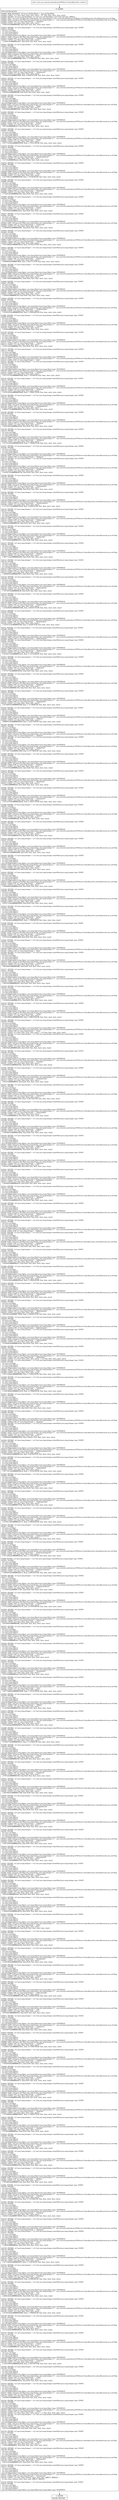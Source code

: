 digraph "CFG forcom.caverock.androidsvg.SVGParser.ColourKeywords.\<clinit\>()V" {
Node_0 [shape=record,label="{0\:\ 0x0000|MTH_ENTER_BLOCK\l|0x0000: NEW_INSTANCE  (r0 I:java.util.HashMap) =  java.util.HashMap \l0x0002: CONST  (r1 I:?[int, float, short, byte, char]) = (47 ?[int, float, short, byte, char]) \l0x0004: INVOKE  (r0 I:java.util.HashMap), (r1 I:int) java.util.HashMap.\<init\>(int):void type: DIRECT \l0x0007: SPUT  (r0 I:java.util.Map\<java.lang.String, java.lang.Integer\>) com.caverock.androidsvg.SVGParser.ColourKeywords.colourKeywords java.util.Map \l0x0009: SGET  (r0 I:java.util.Map\<java.lang.String, java.lang.Integer\>) =  com.caverock.androidsvg.SVGParser.ColourKeywords.colourKeywords java.util.Map \l0x000b: CONST_STR  (r1 I:java.lang.String) =  \"aliceblue\" \l0x000d: CONST  (r2 I:?[int, float, short, byte, char]) = \l  (\-984833(0xfffffffffff0f8ff, float:NaN) ?[int, float, short, byte, char])\l \l0x0010: INVOKE  (r2 I:java.lang.Integer) = (r2 I:int) java.lang.Integer.valueOf(int):java.lang.Integer type: STATIC \l0x0014: INVOKE  \l  (r0 I:java.util.Map)\l  (r1 I:java.lang.Object)\l  (r2 I:java.lang.Object)\l java.util.Map.put(java.lang.Object, java.lang.Object):java.lang.Object type: INTERFACE \l0x0017: SGET  (r0 I:java.util.Map\<java.lang.String, java.lang.Integer\>) =  com.caverock.androidsvg.SVGParser.ColourKeywords.colourKeywords java.util.Map \l0x0019: CONST_STR  (r1 I:java.lang.String) =  \"antiquewhite\" \l0x001b: CONST  (r2 I:?[int, float, short, byte, char]) = \l  (\-332841(0xfffffffffffaebd7, float:NaN) ?[int, float, short, byte, char])\l \l0x001e: INVOKE  (r2 I:java.lang.Integer) = (r2 I:int) java.lang.Integer.valueOf(int):java.lang.Integer type: STATIC \l0x0022: INVOKE  \l  (r0 I:java.util.Map)\l  (r1 I:java.lang.Object)\l  (r2 I:java.lang.Object)\l java.util.Map.put(java.lang.Object, java.lang.Object):java.lang.Object type: INTERFACE \l0x0025: SGET  (r0 I:java.util.Map\<java.lang.String, java.lang.Integer\>) =  com.caverock.androidsvg.SVGParser.ColourKeywords.colourKeywords java.util.Map \l0x0027: CONST_STR  (r1 I:java.lang.String) =  \"aqua\" \l0x0029: CONST  (r2 I:?[int, float, short, byte, char]) = \l  (\-16711681(0xffffffffff00ffff, float:\-1.714704E38) ?[int, float, short, byte, char])\l \l0x002c: INVOKE  (r3 I:java.lang.Integer) = (r2 I:int) java.lang.Integer.valueOf(int):java.lang.Integer type: STATIC \l0x0030: INVOKE  \l  (r0 I:java.util.Map)\l  (r1 I:java.lang.Object)\l  (r3 I:java.lang.Object)\l java.util.Map.put(java.lang.Object, java.lang.Object):java.lang.Object type: INTERFACE \l0x0033: SGET  (r0 I:java.util.Map\<java.lang.String, java.lang.Integer\>) =  com.caverock.androidsvg.SVGParser.ColourKeywords.colourKeywords java.util.Map \l0x0035: CONST_STR  (r1 I:java.lang.String) =  \"aquamarine\" \l0x0037: CONST  (r3 I:?[int, float, short, byte, char]) = \l  (\-8388652(0xffffffffff7fffd4, float:\-3.4028147E38) ?[int, float, short, byte, char])\l \l0x003a: INVOKE  (r3 I:java.lang.Integer) = (r3 I:int) java.lang.Integer.valueOf(int):java.lang.Integer type: STATIC \l0x003e: INVOKE  \l  (r0 I:java.util.Map)\l  (r1 I:java.lang.Object)\l  (r3 I:java.lang.Object)\l java.util.Map.put(java.lang.Object, java.lang.Object):java.lang.Object type: INTERFACE \l0x0041: SGET  (r0 I:java.util.Map\<java.lang.String, java.lang.Integer\>) =  com.caverock.androidsvg.SVGParser.ColourKeywords.colourKeywords java.util.Map \l0x0043: CONST_STR  (r1 I:java.lang.String) =  \"azure\" \l0x0045: CONST  (r3 I:?[int, float, short, byte, char]) = \l  (\-983041(0xfffffffffff0ffff, float:NaN) ?[int, float, short, byte, char])\l \l0x0048: INVOKE  (r3 I:java.lang.Integer) = (r3 I:int) java.lang.Integer.valueOf(int):java.lang.Integer type: STATIC \l0x004c: INVOKE  \l  (r0 I:java.util.Map)\l  (r1 I:java.lang.Object)\l  (r3 I:java.lang.Object)\l java.util.Map.put(java.lang.Object, java.lang.Object):java.lang.Object type: INTERFACE \l0x004f: SGET  (r0 I:java.util.Map\<java.lang.String, java.lang.Integer\>) =  com.caverock.androidsvg.SVGParser.ColourKeywords.colourKeywords java.util.Map \l0x0051: CONST_STR  (r1 I:java.lang.String) =  \"beige\" \l0x0053: CONST  (r3 I:?[int, float, short, byte, char]) = \l  (\-657956(0xfffffffffff5f5dc, float:NaN) ?[int, float, short, byte, char])\l \l0x0056: INVOKE  (r3 I:java.lang.Integer) = (r3 I:int) java.lang.Integer.valueOf(int):java.lang.Integer type: STATIC \l0x005a: INVOKE  \l  (r0 I:java.util.Map)\l  (r1 I:java.lang.Object)\l  (r3 I:java.lang.Object)\l java.util.Map.put(java.lang.Object, java.lang.Object):java.lang.Object type: INTERFACE \l0x005d: SGET  (r0 I:java.util.Map\<java.lang.String, java.lang.Integer\>) =  com.caverock.androidsvg.SVGParser.ColourKeywords.colourKeywords java.util.Map \l0x005f: CONST_STR  (r1 I:java.lang.String) =  \"bisque\" \l0x0061: CONST  (r3 I:?[int, float, short, byte, char]) = \l  (\-6972(0xffffffffffffe4c4, float:NaN) ?[int, float, short, byte, char])\l \l0x0063: INVOKE  (r3 I:java.lang.Integer) = (r3 I:int) java.lang.Integer.valueOf(int):java.lang.Integer type: STATIC \l0x0067: INVOKE  \l  (r0 I:java.util.Map)\l  (r1 I:java.lang.Object)\l  (r3 I:java.lang.Object)\l java.util.Map.put(java.lang.Object, java.lang.Object):java.lang.Object type: INTERFACE \l0x006a: SGET  (r0 I:java.util.Map\<java.lang.String, java.lang.Integer\>) =  com.caverock.androidsvg.SVGParser.ColourKeywords.colourKeywords java.util.Map \l0x006c: CONST_STR  (r1 I:java.lang.String) =  \"black\" \l0x006e: CONST  (r3 I:?[int, float, short, byte, char]) = \l  (\-16777216(0xffffffffff000000, float:\-1.7014118E38) ?[int, float, short, byte, char])\l \l0x0070: INVOKE  (r3 I:java.lang.Integer) = (r3 I:int) java.lang.Integer.valueOf(int):java.lang.Integer type: STATIC \l0x0074: INVOKE  \l  (r0 I:java.util.Map)\l  (r1 I:java.lang.Object)\l  (r3 I:java.lang.Object)\l java.util.Map.put(java.lang.Object, java.lang.Object):java.lang.Object type: INTERFACE \l0x0077: SGET  (r0 I:java.util.Map\<java.lang.String, java.lang.Integer\>) =  com.caverock.androidsvg.SVGParser.ColourKeywords.colourKeywords java.util.Map \l0x0079: CONST_STR  (r1 I:java.lang.String) =  \"blanchedalmond\" \l0x007b: CONST  (r3 I:?[int, float, short, byte, char]) = \l  (\-5171(0xffffffffffffebcd, float:NaN) ?[int, float, short, byte, char])\l \l0x007d: INVOKE  (r3 I:java.lang.Integer) = (r3 I:int) java.lang.Integer.valueOf(int):java.lang.Integer type: STATIC \l0x0081: INVOKE  \l  (r0 I:java.util.Map)\l  (r1 I:java.lang.Object)\l  (r3 I:java.lang.Object)\l java.util.Map.put(java.lang.Object, java.lang.Object):java.lang.Object type: INTERFACE \l0x0084: SGET  (r0 I:java.util.Map\<java.lang.String, java.lang.Integer\>) =  com.caverock.androidsvg.SVGParser.ColourKeywords.colourKeywords java.util.Map \l0x0086: CONST_STR  (r1 I:java.lang.String) =  \"blue\" \l0x0088: CONST  (r3 I:?[int, float, short, byte, char]) = \l  (\-16776961(0xffffffffff0000ff, float:\-1.7014636E38) ?[int, float, short, byte, char])\l \l0x008b: INVOKE  (r3 I:java.lang.Integer) = (r3 I:int) java.lang.Integer.valueOf(int):java.lang.Integer type: STATIC \l0x008f: INVOKE  \l  (r0 I:java.util.Map)\l  (r1 I:java.lang.Object)\l  (r3 I:java.lang.Object)\l java.util.Map.put(java.lang.Object, java.lang.Object):java.lang.Object type: INTERFACE \l0x0092: SGET  (r0 I:java.util.Map\<java.lang.String, java.lang.Integer\>) =  com.caverock.androidsvg.SVGParser.ColourKeywords.colourKeywords java.util.Map \l0x0094: CONST_STR  (r1 I:java.lang.String) =  \"blueviolet\" \l0x0096: CONST  (r3 I:?[int, float, short, byte, char]) = \l  (\-7722014(0xffffffffff8a2be2, float:NaN) ?[int, float, short, byte, char])\l \l0x0099: INVOKE  (r3 I:java.lang.Integer) = (r3 I:int) java.lang.Integer.valueOf(int):java.lang.Integer type: STATIC \l0x009d: INVOKE  \l  (r0 I:java.util.Map)\l  (r1 I:java.lang.Object)\l  (r3 I:java.lang.Object)\l java.util.Map.put(java.lang.Object, java.lang.Object):java.lang.Object type: INTERFACE \l0x00a0: SGET  (r0 I:java.util.Map\<java.lang.String, java.lang.Integer\>) =  com.caverock.androidsvg.SVGParser.ColourKeywords.colourKeywords java.util.Map \l0x00a2: CONST_STR  (r1 I:java.lang.String) =  \"brown\" \l0x00a4: CONST  (r3 I:?[int, float, short, byte, char]) = \l  (\-5952982(0xffffffffffa52a2a, float:NaN) ?[int, float, short, byte, char])\l \l0x00a7: INVOKE  (r3 I:java.lang.Integer) = (r3 I:int) java.lang.Integer.valueOf(int):java.lang.Integer type: STATIC \l0x00ab: INVOKE  \l  (r0 I:java.util.Map)\l  (r1 I:java.lang.Object)\l  (r3 I:java.lang.Object)\l java.util.Map.put(java.lang.Object, java.lang.Object):java.lang.Object type: INTERFACE \l0x00ae: SGET  (r0 I:java.util.Map\<java.lang.String, java.lang.Integer\>) =  com.caverock.androidsvg.SVGParser.ColourKeywords.colourKeywords java.util.Map \l0x00b0: CONST_STR  (r1 I:java.lang.String) =  \"burlywood\" \l0x00b2: CONST  (r3 I:?[int, float, short, byte, char]) = \l  (\-2180985(0xffffffffffdeb887, float:NaN) ?[int, float, short, byte, char])\l \l0x00b5: INVOKE  (r3 I:java.lang.Integer) = (r3 I:int) java.lang.Integer.valueOf(int):java.lang.Integer type: STATIC \l0x00b9: INVOKE  \l  (r0 I:java.util.Map)\l  (r1 I:java.lang.Object)\l  (r3 I:java.lang.Object)\l java.util.Map.put(java.lang.Object, java.lang.Object):java.lang.Object type: INTERFACE \l0x00bc: SGET  (r0 I:java.util.Map\<java.lang.String, java.lang.Integer\>) =  com.caverock.androidsvg.SVGParser.ColourKeywords.colourKeywords java.util.Map \l0x00be: CONST_STR  (r1 I:java.lang.String) =  \"cadetblue\" \l0x00c0: CONST  (r3 I:?[int, float, short, byte, char]) = \l  (\-10510688(0xffffffffff5f9ea0, float:\-2.9724147E38) ?[int, float, short, byte, char])\l \l0x00c3: INVOKE  (r3 I:java.lang.Integer) = (r3 I:int) java.lang.Integer.valueOf(int):java.lang.Integer type: STATIC \l0x00c7: INVOKE  \l  (r0 I:java.util.Map)\l  (r1 I:java.lang.Object)\l  (r3 I:java.lang.Object)\l java.util.Map.put(java.lang.Object, java.lang.Object):java.lang.Object type: INTERFACE \l0x00ca: SGET  (r0 I:java.util.Map\<java.lang.String, java.lang.Integer\>) =  com.caverock.androidsvg.SVGParser.ColourKeywords.colourKeywords java.util.Map \l0x00cc: CONST_STR  (r1 I:java.lang.String) =  \"chartreuse\" \l0x00ce: CONST  (r3 I:?[int, float, short, byte, char]) = \l  (\-8388864(0xffffffffff7fff00, float:\-3.4027717E38) ?[int, float, short, byte, char])\l \l0x00d1: INVOKE  (r3 I:java.lang.Integer) = (r3 I:int) java.lang.Integer.valueOf(int):java.lang.Integer type: STATIC \l0x00d5: INVOKE  \l  (r0 I:java.util.Map)\l  (r1 I:java.lang.Object)\l  (r3 I:java.lang.Object)\l java.util.Map.put(java.lang.Object, java.lang.Object):java.lang.Object type: INTERFACE \l0x00d8: SGET  (r0 I:java.util.Map\<java.lang.String, java.lang.Integer\>) =  com.caverock.androidsvg.SVGParser.ColourKeywords.colourKeywords java.util.Map \l0x00da: CONST_STR  (r1 I:java.lang.String) =  \"chocolate\" \l0x00dc: CONST  (r3 I:?[int, float, short, byte, char]) = \l  (\-2987746(0xffffffffffd2691e, float:NaN) ?[int, float, short, byte, char])\l \l0x00df: INVOKE  (r3 I:java.lang.Integer) = (r3 I:int) java.lang.Integer.valueOf(int):java.lang.Integer type: STATIC \l0x00e3: INVOKE  \l  (r0 I:java.util.Map)\l  (r1 I:java.lang.Object)\l  (r3 I:java.lang.Object)\l java.util.Map.put(java.lang.Object, java.lang.Object):java.lang.Object type: INTERFACE \l0x00e6: SGET  (r0 I:java.util.Map\<java.lang.String, java.lang.Integer\>) =  com.caverock.androidsvg.SVGParser.ColourKeywords.colourKeywords java.util.Map \l0x00e8: CONST_STR  (r1 I:java.lang.String) =  \"coral\" \l0x00ea: CONST  (r3 I:?[int, float, short, byte, char]) = \l  (\-32944(0xffffffffffff7f50, float:NaN) ?[int, float, short, byte, char])\l \l0x00ed: INVOKE  (r3 I:java.lang.Integer) = (r3 I:int) java.lang.Integer.valueOf(int):java.lang.Integer type: STATIC \l0x00f1: INVOKE  \l  (r0 I:java.util.Map)\l  (r1 I:java.lang.Object)\l  (r3 I:java.lang.Object)\l java.util.Map.put(java.lang.Object, java.lang.Object):java.lang.Object type: INTERFACE \l0x00f4: SGET  (r0 I:java.util.Map\<java.lang.String, java.lang.Integer\>) =  com.caverock.androidsvg.SVGParser.ColourKeywords.colourKeywords java.util.Map \l0x00f6: CONST_STR  (r1 I:java.lang.String) =  \"cornflowerblue\" \l0x00f8: CONST  (r3 I:?[int, float, short, byte, char]) = \l  (\-10185235(0xffffffffff6495ed, float:\-3.0384244E38) ?[int, float, short, byte, char])\l \l0x00fb: INVOKE  (r3 I:java.lang.Integer) = (r3 I:int) java.lang.Integer.valueOf(int):java.lang.Integer type: STATIC \l0x00ff: INVOKE  \l  (r0 I:java.util.Map)\l  (r1 I:java.lang.Object)\l  (r3 I:java.lang.Object)\l java.util.Map.put(java.lang.Object, java.lang.Object):java.lang.Object type: INTERFACE \l0x0102: SGET  (r0 I:java.util.Map\<java.lang.String, java.lang.Integer\>) =  com.caverock.androidsvg.SVGParser.ColourKeywords.colourKeywords java.util.Map \l0x0104: CONST_STR  (r1 I:java.lang.String) =  \"cornsilk\" \l0x0106: CONST  (r3 I:?[int, float, short, byte, char]) = \l  (\-1828(0xfffffffffffff8dc, float:NaN) ?[int, float, short, byte, char])\l \l0x0108: INVOKE  (r3 I:java.lang.Integer) = (r3 I:int) java.lang.Integer.valueOf(int):java.lang.Integer type: STATIC \l0x010c: INVOKE  \l  (r0 I:java.util.Map)\l  (r1 I:java.lang.Object)\l  (r3 I:java.lang.Object)\l java.util.Map.put(java.lang.Object, java.lang.Object):java.lang.Object type: INTERFACE \l0x010f: SGET  (r0 I:java.util.Map\<java.lang.String, java.lang.Integer\>) =  com.caverock.androidsvg.SVGParser.ColourKeywords.colourKeywords java.util.Map \l0x0111: CONST_STR  (r1 I:java.lang.String) =  \"crimson\" \l0x0113: CONST  (r3 I:?[int, float, short, byte, char]) = \l  (\-2354116(0xffffffffffdc143c, float:NaN) ?[int, float, short, byte, char])\l \l0x0116: INVOKE  (r3 I:java.lang.Integer) = (r3 I:int) java.lang.Integer.valueOf(int):java.lang.Integer type: STATIC \l0x011a: INVOKE  \l  (r0 I:java.util.Map)\l  (r1 I:java.lang.Object)\l  (r3 I:java.lang.Object)\l java.util.Map.put(java.lang.Object, java.lang.Object):java.lang.Object type: INTERFACE \l0x011d: SGET  (r0 I:java.util.Map\<java.lang.String, java.lang.Integer\>) =  com.caverock.androidsvg.SVGParser.ColourKeywords.colourKeywords java.util.Map \l0x011f: CONST_STR  (r1 I:java.lang.String) =  \"cyan\" \l0x0121: INVOKE  (r2 I:java.lang.Integer) = (r2 I:int) java.lang.Integer.valueOf(int):java.lang.Integer type: STATIC \l0x0125: INVOKE  \l  (r0 I:java.util.Map)\l  (r1 I:java.lang.Object)\l  (r2 I:java.lang.Object)\l java.util.Map.put(java.lang.Object, java.lang.Object):java.lang.Object type: INTERFACE \l0x0128: SGET  (r0 I:java.util.Map\<java.lang.String, java.lang.Integer\>) =  com.caverock.androidsvg.SVGParser.ColourKeywords.colourKeywords java.util.Map \l0x012a: CONST_STR  (r1 I:java.lang.String) =  \"darkblue\" \l0x012c: CONST  (r2 I:?[int, float, short, byte, char]) = \l  (\-16777077(0xffffffffff00008b, float:\-1.70144E38) ?[int, float, short, byte, char])\l \l0x012f: INVOKE  (r2 I:java.lang.Integer) = (r2 I:int) java.lang.Integer.valueOf(int):java.lang.Integer type: STATIC \l0x0133: INVOKE  \l  (r0 I:java.util.Map)\l  (r1 I:java.lang.Object)\l  (r2 I:java.lang.Object)\l java.util.Map.put(java.lang.Object, java.lang.Object):java.lang.Object type: INTERFACE \l0x0136: SGET  (r0 I:java.util.Map\<java.lang.String, java.lang.Integer\>) =  com.caverock.androidsvg.SVGParser.ColourKeywords.colourKeywords java.util.Map \l0x0138: CONST_STR  (r1 I:java.lang.String) =  \"darkcyan\" \l0x013a: CONST  (r2 I:?[int, float, short, byte, char]) = \l  (\-16741493(0xffffffffff008b8b, float:\-1.7086573E38) ?[int, float, short, byte, char])\l \l0x013d: INVOKE  (r2 I:java.lang.Integer) = (r2 I:int) java.lang.Integer.valueOf(int):java.lang.Integer type: STATIC \l0x0141: INVOKE  \l  (r0 I:java.util.Map)\l  (r1 I:java.lang.Object)\l  (r2 I:java.lang.Object)\l java.util.Map.put(java.lang.Object, java.lang.Object):java.lang.Object type: INTERFACE \l0x0144: SGET  (r0 I:java.util.Map\<java.lang.String, java.lang.Integer\>) =  com.caverock.androidsvg.SVGParser.ColourKeywords.colourKeywords java.util.Map \l0x0146: CONST_STR  (r1 I:java.lang.String) =  \"darkgoldenrod\" \l0x0148: CONST  (r2 I:?[int, float, short, byte, char]) = \l  (\-4684277(0xffffffffffb8860b, float:NaN) ?[int, float, short, byte, char])\l \l0x014b: INVOKE  (r2 I:java.lang.Integer) = (r2 I:int) java.lang.Integer.valueOf(int):java.lang.Integer type: STATIC \l0x014f: INVOKE  \l  (r0 I:java.util.Map)\l  (r1 I:java.lang.Object)\l  (r2 I:java.lang.Object)\l java.util.Map.put(java.lang.Object, java.lang.Object):java.lang.Object type: INTERFACE \l0x0152: SGET  (r0 I:java.util.Map\<java.lang.String, java.lang.Integer\>) =  com.caverock.androidsvg.SVGParser.ColourKeywords.colourKeywords java.util.Map \l0x0154: CONST_STR  (r1 I:java.lang.String) =  \"darkgray\" \l0x0156: CONST  (r2 I:?[int, float, short, byte, char]) = \l  (\-5658199(0xffffffffffa9a9a9, float:NaN) ?[int, float, short, byte, char])\l \l0x0159: INVOKE  (r3 I:java.lang.Integer) = (r2 I:int) java.lang.Integer.valueOf(int):java.lang.Integer type: STATIC \l0x015d: INVOKE  \l  (r0 I:java.util.Map)\l  (r1 I:java.lang.Object)\l  (r3 I:java.lang.Object)\l java.util.Map.put(java.lang.Object, java.lang.Object):java.lang.Object type: INTERFACE \l0x0160: SGET  (r0 I:java.util.Map\<java.lang.String, java.lang.Integer\>) =  com.caverock.androidsvg.SVGParser.ColourKeywords.colourKeywords java.util.Map \l0x0162: CONST_STR  (r1 I:java.lang.String) =  \"darkgreen\" \l0x0164: CONST  (r3 I:?[int, float, short, byte, char]) = \l  (\-16751616(0xffffffffff006400, float:\-1.7066041E38) ?[int, float, short, byte, char])\l \l0x0167: INVOKE  (r3 I:java.lang.Integer) = (r3 I:int) java.lang.Integer.valueOf(int):java.lang.Integer type: STATIC \l0x016b: INVOKE  \l  (r0 I:java.util.Map)\l  (r1 I:java.lang.Object)\l  (r3 I:java.lang.Object)\l java.util.Map.put(java.lang.Object, java.lang.Object):java.lang.Object type: INTERFACE \l0x016e: SGET  (r0 I:java.util.Map\<java.lang.String, java.lang.Integer\>) =  com.caverock.androidsvg.SVGParser.ColourKeywords.colourKeywords java.util.Map \l0x0170: CONST_STR  (r1 I:java.lang.String) =  \"darkgrey\" \l0x0172: INVOKE  (r2 I:java.lang.Integer) = (r2 I:int) java.lang.Integer.valueOf(int):java.lang.Integer type: STATIC \l0x0176: INVOKE  \l  (r0 I:java.util.Map)\l  (r1 I:java.lang.Object)\l  (r2 I:java.lang.Object)\l java.util.Map.put(java.lang.Object, java.lang.Object):java.lang.Object type: INTERFACE \l0x0179: SGET  (r0 I:java.util.Map\<java.lang.String, java.lang.Integer\>) =  com.caverock.androidsvg.SVGParser.ColourKeywords.colourKeywords java.util.Map \l0x017b: CONST_STR  (r1 I:java.lang.String) =  \"darkkhaki\" \l0x017d: CONST  (r2 I:?[int, float, short, byte, char]) = \l  (\-4343957(0xffffffffffbdb76b, float:NaN) ?[int, float, short, byte, char])\l \l0x0180: INVOKE  (r2 I:java.lang.Integer) = (r2 I:int) java.lang.Integer.valueOf(int):java.lang.Integer type: STATIC \l0x0184: INVOKE  \l  (r0 I:java.util.Map)\l  (r1 I:java.lang.Object)\l  (r2 I:java.lang.Object)\l java.util.Map.put(java.lang.Object, java.lang.Object):java.lang.Object type: INTERFACE \l0x0187: SGET  (r0 I:java.util.Map\<java.lang.String, java.lang.Integer\>) =  com.caverock.androidsvg.SVGParser.ColourKeywords.colourKeywords java.util.Map \l0x0189: CONST_STR  (r1 I:java.lang.String) =  \"darkmagenta\" \l0x018b: CONST  (r2 I:?[int, float, short, byte, char]) = \l  (\-7667573(0xffffffffff8b008b, float:NaN) ?[int, float, short, byte, char])\l \l0x018e: INVOKE  (r2 I:java.lang.Integer) = (r2 I:int) java.lang.Integer.valueOf(int):java.lang.Integer type: STATIC \l0x0192: INVOKE  \l  (r0 I:java.util.Map)\l  (r1 I:java.lang.Object)\l  (r2 I:java.lang.Object)\l java.util.Map.put(java.lang.Object, java.lang.Object):java.lang.Object type: INTERFACE \l0x0195: SGET  (r0 I:java.util.Map\<java.lang.String, java.lang.Integer\>) =  com.caverock.androidsvg.SVGParser.ColourKeywords.colourKeywords java.util.Map \l0x0197: CONST_STR  (r1 I:java.lang.String) =  \"darkolivegreen\" \l0x0199: CONST  (r2 I:?[int, float, short, byte, char]) = \l  (\-11179217(0xffffffffff556b2f, float:\-2.836821E38) ?[int, float, short, byte, char])\l \l0x019c: INVOKE  (r2 I:java.lang.Integer) = (r2 I:int) java.lang.Integer.valueOf(int):java.lang.Integer type: STATIC \l0x01a0: INVOKE  \l  (r0 I:java.util.Map)\l  (r1 I:java.lang.Object)\l  (r2 I:java.lang.Object)\l java.util.Map.put(java.lang.Object, java.lang.Object):java.lang.Object type: INTERFACE \l0x01a3: SGET  (r0 I:java.util.Map\<java.lang.String, java.lang.Integer\>) =  com.caverock.androidsvg.SVGParser.ColourKeywords.colourKeywords java.util.Map \l0x01a5: CONST_STR  (r1 I:java.lang.String) =  \"darkorange\" \l0x01a7: CONST  (r2 I:?[int, float, short, byte, char]) = \l  (\-29696(0xffffffffffff8c00, float:NaN) ?[int, float, short, byte, char])\l \l0x01a9: INVOKE  (r2 I:java.lang.Integer) = (r2 I:int) java.lang.Integer.valueOf(int):java.lang.Integer type: STATIC \l0x01ad: INVOKE  \l  (r0 I:java.util.Map)\l  (r1 I:java.lang.Object)\l  (r2 I:java.lang.Object)\l java.util.Map.put(java.lang.Object, java.lang.Object):java.lang.Object type: INTERFACE \l0x01b0: SGET  (r0 I:java.util.Map\<java.lang.String, java.lang.Integer\>) =  com.caverock.androidsvg.SVGParser.ColourKeywords.colourKeywords java.util.Map \l0x01b2: CONST_STR  (r1 I:java.lang.String) =  \"darkorchid\" \l0x01b4: CONST  (r2 I:?[int, float, short, byte, char]) = \l  (\-6737204(0xffffffffff9932cc, float:NaN) ?[int, float, short, byte, char])\l \l0x01b7: INVOKE  (r2 I:java.lang.Integer) = (r2 I:int) java.lang.Integer.valueOf(int):java.lang.Integer type: STATIC \l0x01bb: INVOKE  \l  (r0 I:java.util.Map)\l  (r1 I:java.lang.Object)\l  (r2 I:java.lang.Object)\l java.util.Map.put(java.lang.Object, java.lang.Object):java.lang.Object type: INTERFACE \l0x01be: SGET  (r0 I:java.util.Map\<java.lang.String, java.lang.Integer\>) =  com.caverock.androidsvg.SVGParser.ColourKeywords.colourKeywords java.util.Map \l0x01c0: CONST_STR  (r1 I:java.lang.String) =  \"darkred\" \l0x01c2: CONST  (r2 I:?[int, float, short, byte, char]) = \l  (\-7667712(0xffffffffff8b0000, float:NaN) ?[int, float, short, byte, char])\l \l0x01c4: INVOKE  (r2 I:java.lang.Integer) = (r2 I:int) java.lang.Integer.valueOf(int):java.lang.Integer type: STATIC \l0x01c8: INVOKE  \l  (r0 I:java.util.Map)\l  (r1 I:java.lang.Object)\l  (r2 I:java.lang.Object)\l java.util.Map.put(java.lang.Object, java.lang.Object):java.lang.Object type: INTERFACE \l0x01cb: SGET  (r0 I:java.util.Map\<java.lang.String, java.lang.Integer\>) =  com.caverock.androidsvg.SVGParser.ColourKeywords.colourKeywords java.util.Map \l0x01cd: CONST_STR  (r1 I:java.lang.String) =  \"darksalmon\" \l0x01cf: CONST  (r2 I:?[int, float, short, byte, char]) = \l  (\-1468806(0xffffffffffe9967a, float:NaN) ?[int, float, short, byte, char])\l \l0x01d2: INVOKE  (r2 I:java.lang.Integer) = (r2 I:int) java.lang.Integer.valueOf(int):java.lang.Integer type: STATIC \l0x01d6: INVOKE  \l  (r0 I:java.util.Map)\l  (r1 I:java.lang.Object)\l  (r2 I:java.lang.Object)\l java.util.Map.put(java.lang.Object, java.lang.Object):java.lang.Object type: INTERFACE \l0x01d9: SGET  (r0 I:java.util.Map\<java.lang.String, java.lang.Integer\>) =  com.caverock.androidsvg.SVGParser.ColourKeywords.colourKeywords java.util.Map \l0x01db: CONST_STR  (r1 I:java.lang.String) =  \"darkseagreen\" \l0x01dd: CONST  (r2 I:?[int, float, short, byte, char]) = \l  (\-7357297(0xffffffffff8fbc8f, float:NaN) ?[int, float, short, byte, char])\l \l0x01e0: INVOKE  (r2 I:java.lang.Integer) = (r2 I:int) java.lang.Integer.valueOf(int):java.lang.Integer type: STATIC \l0x01e4: INVOKE  \l  (r0 I:java.util.Map)\l  (r1 I:java.lang.Object)\l  (r2 I:java.lang.Object)\l java.util.Map.put(java.lang.Object, java.lang.Object):java.lang.Object type: INTERFACE \l0x01e7: SGET  (r0 I:java.util.Map\<java.lang.String, java.lang.Integer\>) =  com.caverock.androidsvg.SVGParser.ColourKeywords.colourKeywords java.util.Map \l0x01e9: CONST_STR  (r1 I:java.lang.String) =  \"darkslateblue\" \l0x01eb: CONST  (r2 I:?[int, float, short, byte, char]) = \l  (\-12042869(0xffffffffff483d8b, float:\-2.6616515E38) ?[int, float, short, byte, char])\l \l0x01ee: INVOKE  (r2 I:java.lang.Integer) = (r2 I:int) java.lang.Integer.valueOf(int):java.lang.Integer type: STATIC \l0x01f2: INVOKE  \l  (r0 I:java.util.Map)\l  (r1 I:java.lang.Object)\l  (r2 I:java.lang.Object)\l java.util.Map.put(java.lang.Object, java.lang.Object):java.lang.Object type: INTERFACE \l0x01f5: SGET  (r0 I:java.util.Map\<java.lang.String, java.lang.Integer\>) =  com.caverock.androidsvg.SVGParser.ColourKeywords.colourKeywords java.util.Map \l0x01f7: CONST_STR  (r1 I:java.lang.String) =  \"darkslategray\" \l0x01f9: CONST  (r2 I:?[int, float, short, byte, char]) = \l  (\-13676721(0xffffffffff2f4f4f, float:\-2.330267E38) ?[int, float, short, byte, char])\l \l0x01fc: INVOKE  (r3 I:java.lang.Integer) = (r2 I:int) java.lang.Integer.valueOf(int):java.lang.Integer type: STATIC \l0x0200: INVOKE  \l  (r0 I:java.util.Map)\l  (r1 I:java.lang.Object)\l  (r3 I:java.lang.Object)\l java.util.Map.put(java.lang.Object, java.lang.Object):java.lang.Object type: INTERFACE \l0x0203: SGET  (r0 I:java.util.Map\<java.lang.String, java.lang.Integer\>) =  com.caverock.androidsvg.SVGParser.ColourKeywords.colourKeywords java.util.Map \l0x0205: CONST_STR  (r1 I:java.lang.String) =  \"darkslategrey\" \l0x0207: INVOKE  (r2 I:java.lang.Integer) = (r2 I:int) java.lang.Integer.valueOf(int):java.lang.Integer type: STATIC \l0x020b: INVOKE  \l  (r0 I:java.util.Map)\l  (r1 I:java.lang.Object)\l  (r2 I:java.lang.Object)\l java.util.Map.put(java.lang.Object, java.lang.Object):java.lang.Object type: INTERFACE \l0x020e: SGET  (r0 I:java.util.Map\<java.lang.String, java.lang.Integer\>) =  com.caverock.androidsvg.SVGParser.ColourKeywords.colourKeywords java.util.Map \l0x0210: CONST_STR  (r1 I:java.lang.String) =  \"darkturquoise\" \l0x0212: CONST  (r2 I:?[int, float, short, byte, char]) = \l  (\-16724271(0xffffffffff00ced1, float:\-1.7121504E38) ?[int, float, short, byte, char])\l \l0x0215: INVOKE  (r2 I:java.lang.Integer) = (r2 I:int) java.lang.Integer.valueOf(int):java.lang.Integer type: STATIC \l0x0219: INVOKE  \l  (r0 I:java.util.Map)\l  (r1 I:java.lang.Object)\l  (r2 I:java.lang.Object)\l java.util.Map.put(java.lang.Object, java.lang.Object):java.lang.Object type: INTERFACE \l0x021c: SGET  (r0 I:java.util.Map\<java.lang.String, java.lang.Integer\>) =  com.caverock.androidsvg.SVGParser.ColourKeywords.colourKeywords java.util.Map \l0x021e: CONST_STR  (r1 I:java.lang.String) =  \"darkviolet\" \l0x0220: CONST  (r2 I:?[int, float, short, byte, char]) = \l  (\-7077677(0xffffffffff9400d3, float:NaN) ?[int, float, short, byte, char])\l \l0x0223: INVOKE  (r2 I:java.lang.Integer) = (r2 I:int) java.lang.Integer.valueOf(int):java.lang.Integer type: STATIC \l0x0227: INVOKE  \l  (r0 I:java.util.Map)\l  (r1 I:java.lang.Object)\l  (r2 I:java.lang.Object)\l java.util.Map.put(java.lang.Object, java.lang.Object):java.lang.Object type: INTERFACE \l0x022a: SGET  (r0 I:java.util.Map\<java.lang.String, java.lang.Integer\>) =  com.caverock.androidsvg.SVGParser.ColourKeywords.colourKeywords java.util.Map \l0x022c: CONST_STR  (r1 I:java.lang.String) =  \"deeppink\" \l0x022e: CONST  (r2 I:?[int, float, short, byte, char]) = \l  (\-60269(0xffffffffffff1493, float:NaN) ?[int, float, short, byte, char])\l \l0x0231: INVOKE  (r2 I:java.lang.Integer) = (r2 I:int) java.lang.Integer.valueOf(int):java.lang.Integer type: STATIC \l0x0235: INVOKE  \l  (r0 I:java.util.Map)\l  (r1 I:java.lang.Object)\l  (r2 I:java.lang.Object)\l java.util.Map.put(java.lang.Object, java.lang.Object):java.lang.Object type: INTERFACE \l0x0238: SGET  (r0 I:java.util.Map\<java.lang.String, java.lang.Integer\>) =  com.caverock.androidsvg.SVGParser.ColourKeywords.colourKeywords java.util.Map \l0x023a: CONST_STR  (r1 I:java.lang.String) =  \"deepskyblue\" \l0x023c: CONST  (r2 I:?[int, float, short, byte, char]) = \l  (\-16728065(0xffffffffff00bfff, float:\-1.7113808E38) ?[int, float, short, byte, char])\l \l0x023f: INVOKE  (r2 I:java.lang.Integer) = (r2 I:int) java.lang.Integer.valueOf(int):java.lang.Integer type: STATIC \l0x0243: INVOKE  \l  (r0 I:java.util.Map)\l  (r1 I:java.lang.Object)\l  (r2 I:java.lang.Object)\l java.util.Map.put(java.lang.Object, java.lang.Object):java.lang.Object type: INTERFACE \l0x0246: SGET  (r0 I:java.util.Map\<java.lang.String, java.lang.Integer\>) =  com.caverock.androidsvg.SVGParser.ColourKeywords.colourKeywords java.util.Map \l0x0248: CONST_STR  (r1 I:java.lang.String) =  \"dimgray\" \l0x024a: CONST  (r2 I:?[int, float, short, byte, char]) = \l  (\-9868951(0xffffffffff696969, float:\-3.1025744E38) ?[int, float, short, byte, char])\l \l0x024d: INVOKE  (r3 I:java.lang.Integer) = (r2 I:int) java.lang.Integer.valueOf(int):java.lang.Integer type: STATIC \l0x0251: INVOKE  \l  (r0 I:java.util.Map)\l  (r1 I:java.lang.Object)\l  (r3 I:java.lang.Object)\l java.util.Map.put(java.lang.Object, java.lang.Object):java.lang.Object type: INTERFACE \l0x0254: SGET  (r0 I:java.util.Map\<java.lang.String, java.lang.Integer\>) =  com.caverock.androidsvg.SVGParser.ColourKeywords.colourKeywords java.util.Map \l0x0256: CONST_STR  (r1 I:java.lang.String) =  \"dimgrey\" \l0x0258: INVOKE  (r2 I:java.lang.Integer) = (r2 I:int) java.lang.Integer.valueOf(int):java.lang.Integer type: STATIC \l0x025c: INVOKE  \l  (r0 I:java.util.Map)\l  (r1 I:java.lang.Object)\l  (r2 I:java.lang.Object)\l java.util.Map.put(java.lang.Object, java.lang.Object):java.lang.Object type: INTERFACE \l0x025f: SGET  (r0 I:java.util.Map\<java.lang.String, java.lang.Integer\>) =  com.caverock.androidsvg.SVGParser.ColourKeywords.colourKeywords java.util.Map \l0x0261: CONST_STR  (r1 I:java.lang.String) =  \"dodgerblue\" \l0x0263: CONST  (r2 I:?[int, float, short, byte, char]) = \l  (\-14774017(0xffffffffff1e90ff, float:\-2.1077089E38) ?[int, float, short, byte, char])\l \l0x0266: INVOKE  (r2 I:java.lang.Integer) = (r2 I:int) java.lang.Integer.valueOf(int):java.lang.Integer type: STATIC \l0x026a: INVOKE  \l  (r0 I:java.util.Map)\l  (r1 I:java.lang.Object)\l  (r2 I:java.lang.Object)\l java.util.Map.put(java.lang.Object, java.lang.Object):java.lang.Object type: INTERFACE \l0x026d: SGET  (r0 I:java.util.Map\<java.lang.String, java.lang.Integer\>) =  com.caverock.androidsvg.SVGParser.ColourKeywords.colourKeywords java.util.Map \l0x026f: CONST_STR  (r1 I:java.lang.String) =  \"firebrick\" \l0x0271: CONST  (r2 I:?[int, float, short, byte, char]) = \l  (\-5103070(0xffffffffffb22222, float:NaN) ?[int, float, short, byte, char])\l \l0x0274: INVOKE  (r2 I:java.lang.Integer) = (r2 I:int) java.lang.Integer.valueOf(int):java.lang.Integer type: STATIC \l0x0278: INVOKE  \l  (r0 I:java.util.Map)\l  (r1 I:java.lang.Object)\l  (r2 I:java.lang.Object)\l java.util.Map.put(java.lang.Object, java.lang.Object):java.lang.Object type: INTERFACE \l0x027b: SGET  (r0 I:java.util.Map\<java.lang.String, java.lang.Integer\>) =  com.caverock.androidsvg.SVGParser.ColourKeywords.colourKeywords java.util.Map \l0x027d: CONST_STR  (r1 I:java.lang.String) =  \"floralwhite\" \l0x027f: CONST  (r2 I:?[int, float, short, byte, char]) = \l  (\-1296(0xfffffffffffffaf0, float:NaN) ?[int, float, short, byte, char])\l \l0x0281: INVOKE  (r2 I:java.lang.Integer) = (r2 I:int) java.lang.Integer.valueOf(int):java.lang.Integer type: STATIC \l0x0285: INVOKE  \l  (r0 I:java.util.Map)\l  (r1 I:java.lang.Object)\l  (r2 I:java.lang.Object)\l java.util.Map.put(java.lang.Object, java.lang.Object):java.lang.Object type: INTERFACE \l0x0288: SGET  (r0 I:java.util.Map\<java.lang.String, java.lang.Integer\>) =  com.caverock.androidsvg.SVGParser.ColourKeywords.colourKeywords java.util.Map \l0x028a: CONST_STR  (r1 I:java.lang.String) =  \"forestgreen\" \l0x028c: CONST  (r2 I:?[int, float, short, byte, char]) = \l  (\-14513374(0xffffffffff228b22, float:\-2.1605735E38) ?[int, float, short, byte, char])\l \l0x028f: INVOKE  (r2 I:java.lang.Integer) = (r2 I:int) java.lang.Integer.valueOf(int):java.lang.Integer type: STATIC \l0x0293: INVOKE  \l  (r0 I:java.util.Map)\l  (r1 I:java.lang.Object)\l  (r2 I:java.lang.Object)\l java.util.Map.put(java.lang.Object, java.lang.Object):java.lang.Object type: INTERFACE \l0x0296: SGET  (r0 I:java.util.Map\<java.lang.String, java.lang.Integer\>) =  com.caverock.androidsvg.SVGParser.ColourKeywords.colourKeywords java.util.Map \l0x0298: CONST_STR  (r1 I:java.lang.String) =  \"fuchsia\" \l0x029a: CONST  (r2 I:?[int, float, short, byte, char]) = \l  (\-65281(0xffffffffffff00ff, float:NaN) ?[int, float, short, byte, char])\l \l0x029d: INVOKE  (r3 I:java.lang.Integer) = (r2 I:int) java.lang.Integer.valueOf(int):java.lang.Integer type: STATIC \l0x02a1: INVOKE  \l  (r0 I:java.util.Map)\l  (r1 I:java.lang.Object)\l  (r3 I:java.lang.Object)\l java.util.Map.put(java.lang.Object, java.lang.Object):java.lang.Object type: INTERFACE \l0x02a4: SGET  (r0 I:java.util.Map\<java.lang.String, java.lang.Integer\>) =  com.caverock.androidsvg.SVGParser.ColourKeywords.colourKeywords java.util.Map \l0x02a6: CONST_STR  (r1 I:java.lang.String) =  \"gainsboro\" \l0x02a8: CONST  (r3 I:?[int, float, short, byte, char]) = \l  (\-2302756(0xffffffffffdcdcdc, float:NaN) ?[int, float, short, byte, char])\l \l0x02ab: INVOKE  (r3 I:java.lang.Integer) = (r3 I:int) java.lang.Integer.valueOf(int):java.lang.Integer type: STATIC \l0x02af: INVOKE  \l  (r0 I:java.util.Map)\l  (r1 I:java.lang.Object)\l  (r3 I:java.lang.Object)\l java.util.Map.put(java.lang.Object, java.lang.Object):java.lang.Object type: INTERFACE \l0x02b2: SGET  (r0 I:java.util.Map\<java.lang.String, java.lang.Integer\>) =  com.caverock.androidsvg.SVGParser.ColourKeywords.colourKeywords java.util.Map \l0x02b4: CONST_STR  (r1 I:java.lang.String) =  \"ghostwhite\" \l0x02b6: CONST  (r3 I:?[int, float, short, byte, char]) = \l  (\-460545(0xfffffffffff8f8ff, float:NaN) ?[int, float, short, byte, char])\l \l0x02b9: INVOKE  (r3 I:java.lang.Integer) = (r3 I:int) java.lang.Integer.valueOf(int):java.lang.Integer type: STATIC \l0x02bd: INVOKE  \l  (r0 I:java.util.Map)\l  (r1 I:java.lang.Object)\l  (r3 I:java.lang.Object)\l java.util.Map.put(java.lang.Object, java.lang.Object):java.lang.Object type: INTERFACE \l0x02c0: SGET  (r0 I:java.util.Map\<java.lang.String, java.lang.Integer\>) =  com.caverock.androidsvg.SVGParser.ColourKeywords.colourKeywords java.util.Map \l0x02c2: CONST_STR  (r1 I:java.lang.String) =  \"gold\" \l0x02c4: CONST  (r3 I:?[int, float, short, byte, char]) = \l  (\-10496(0xffffffffffffd700, float:NaN) ?[int, float, short, byte, char])\l \l0x02c6: INVOKE  (r3 I:java.lang.Integer) = (r3 I:int) java.lang.Integer.valueOf(int):java.lang.Integer type: STATIC \l0x02ca: INVOKE  \l  (r0 I:java.util.Map)\l  (r1 I:java.lang.Object)\l  (r3 I:java.lang.Object)\l java.util.Map.put(java.lang.Object, java.lang.Object):java.lang.Object type: INTERFACE \l0x02cd: SGET  (r0 I:java.util.Map\<java.lang.String, java.lang.Integer\>) =  com.caverock.androidsvg.SVGParser.ColourKeywords.colourKeywords java.util.Map \l0x02cf: CONST_STR  (r1 I:java.lang.String) =  \"goldenrod\" \l0x02d1: CONST  (r3 I:?[int, float, short, byte, char]) = \l  (\-2448096(0xffffffffffdaa520, float:NaN) ?[int, float, short, byte, char])\l \l0x02d4: INVOKE  (r3 I:java.lang.Integer) = (r3 I:int) java.lang.Integer.valueOf(int):java.lang.Integer type: STATIC \l0x02d8: INVOKE  \l  (r0 I:java.util.Map)\l  (r1 I:java.lang.Object)\l  (r3 I:java.lang.Object)\l java.util.Map.put(java.lang.Object, java.lang.Object):java.lang.Object type: INTERFACE \l0x02db: SGET  (r0 I:java.util.Map\<java.lang.String, java.lang.Integer\>) =  com.caverock.androidsvg.SVGParser.ColourKeywords.colourKeywords java.util.Map \l0x02dd: CONST_STR  (r1 I:java.lang.String) =  \"gray\" \l0x02df: CONST  (r3 I:?[int, float, short, byte, char]) = \l  (\-8355712(0xffffffffff808080, float:NaN) ?[int, float, short, byte, char])\l \l0x02e2: INVOKE  (r4 I:java.lang.Integer) = (r3 I:int) java.lang.Integer.valueOf(int):java.lang.Integer type: STATIC \l0x02e6: INVOKE  \l  (r0 I:java.util.Map)\l  (r1 I:java.lang.Object)\l  (r4 I:java.lang.Object)\l java.util.Map.put(java.lang.Object, java.lang.Object):java.lang.Object type: INTERFACE \l0x02e9: SGET  (r0 I:java.util.Map\<java.lang.String, java.lang.Integer\>) =  com.caverock.androidsvg.SVGParser.ColourKeywords.colourKeywords java.util.Map \l0x02eb: CONST_STR  (r1 I:java.lang.String) =  \"green\" \l0x02ed: CONST  (r4 I:?[int, float, short, byte, char]) = \l  (\-16744448(0xffffffffff008000, float:\-1.708058E38) ?[int, float, short, byte, char])\l \l0x02f0: INVOKE  (r4 I:java.lang.Integer) = (r4 I:int) java.lang.Integer.valueOf(int):java.lang.Integer type: STATIC \l0x02f4: INVOKE  \l  (r0 I:java.util.Map)\l  (r1 I:java.lang.Object)\l  (r4 I:java.lang.Object)\l java.util.Map.put(java.lang.Object, java.lang.Object):java.lang.Object type: INTERFACE \l0x02f7: SGET  (r0 I:java.util.Map\<java.lang.String, java.lang.Integer\>) =  com.caverock.androidsvg.SVGParser.ColourKeywords.colourKeywords java.util.Map \l0x02f9: CONST_STR  (r1 I:java.lang.String) =  \"greenyellow\" \l0x02fb: CONST  (r4 I:?[int, float, short, byte, char]) = \l  (\-5374161(0xffffffffffadff2f, float:NaN) ?[int, float, short, byte, char])\l \l0x02fe: INVOKE  (r4 I:java.lang.Integer) = (r4 I:int) java.lang.Integer.valueOf(int):java.lang.Integer type: STATIC \l0x0302: INVOKE  \l  (r0 I:java.util.Map)\l  (r1 I:java.lang.Object)\l  (r4 I:java.lang.Object)\l java.util.Map.put(java.lang.Object, java.lang.Object):java.lang.Object type: INTERFACE \l0x0305: SGET  (r0 I:java.util.Map\<java.lang.String, java.lang.Integer\>) =  com.caverock.androidsvg.SVGParser.ColourKeywords.colourKeywords java.util.Map \l0x0307: CONST_STR  (r1 I:java.lang.String) =  \"grey\" \l0x0309: INVOKE  (r3 I:java.lang.Integer) = (r3 I:int) java.lang.Integer.valueOf(int):java.lang.Integer type: STATIC \l0x030d: INVOKE  \l  (r0 I:java.util.Map)\l  (r1 I:java.lang.Object)\l  (r3 I:java.lang.Object)\l java.util.Map.put(java.lang.Object, java.lang.Object):java.lang.Object type: INTERFACE \l0x0310: SGET  (r0 I:java.util.Map\<java.lang.String, java.lang.Integer\>) =  com.caverock.androidsvg.SVGParser.ColourKeywords.colourKeywords java.util.Map \l0x0312: CONST_STR  (r1 I:java.lang.String) =  \"honeydew\" \l0x0314: CONST  (r3 I:?[int, float, short, byte, char]) = \l  (\-983056(0xfffffffffff0fff0, float:NaN) ?[int, float, short, byte, char])\l \l0x0317: INVOKE  (r3 I:java.lang.Integer) = (r3 I:int) java.lang.Integer.valueOf(int):java.lang.Integer type: STATIC \l0x031b: INVOKE  \l  (r0 I:java.util.Map)\l  (r1 I:java.lang.Object)\l  (r3 I:java.lang.Object)\l java.util.Map.put(java.lang.Object, java.lang.Object):java.lang.Object type: INTERFACE \l0x031e: SGET  (r0 I:java.util.Map\<java.lang.String, java.lang.Integer\>) =  com.caverock.androidsvg.SVGParser.ColourKeywords.colourKeywords java.util.Map \l0x0320: CONST_STR  (r1 I:java.lang.String) =  \"hotpink\" \l0x0322: CONST  (r3 I:?[int, float, short, byte, char]) = \l  (\-38476(0xffffffffffff69b4, float:NaN) ?[int, float, short, byte, char])\l \l0x0325: INVOKE  (r3 I:java.lang.Integer) = (r3 I:int) java.lang.Integer.valueOf(int):java.lang.Integer type: STATIC \l0x0329: INVOKE  \l  (r0 I:java.util.Map)\l  (r1 I:java.lang.Object)\l  (r3 I:java.lang.Object)\l java.util.Map.put(java.lang.Object, java.lang.Object):java.lang.Object type: INTERFACE \l0x032c: SGET  (r0 I:java.util.Map\<java.lang.String, java.lang.Integer\>) =  com.caverock.androidsvg.SVGParser.ColourKeywords.colourKeywords java.util.Map \l0x032e: CONST_STR  (r1 I:java.lang.String) =  \"indianred\" \l0x0330: CONST  (r3 I:?[int, float, short, byte, char]) = \l  (\-3318692(0xffffffffffcd5c5c, float:NaN) ?[int, float, short, byte, char])\l \l0x0333: INVOKE  (r3 I:java.lang.Integer) = (r3 I:int) java.lang.Integer.valueOf(int):java.lang.Integer type: STATIC \l0x0337: INVOKE  \l  (r0 I:java.util.Map)\l  (r1 I:java.lang.Object)\l  (r3 I:java.lang.Object)\l java.util.Map.put(java.lang.Object, java.lang.Object):java.lang.Object type: INTERFACE \l0x033a: SGET  (r0 I:java.util.Map\<java.lang.String, java.lang.Integer\>) =  com.caverock.androidsvg.SVGParser.ColourKeywords.colourKeywords java.util.Map \l0x033c: CONST_STR  (r1 I:java.lang.String) =  \"indigo\" \l0x033e: CONST  (r3 I:?[int, float, short, byte, char]) = \l  (\-11861886(0xffffffffff4b0082, float:\-2.6983592E38) ?[int, float, short, byte, char])\l \l0x0341: INVOKE  (r3 I:java.lang.Integer) = (r3 I:int) java.lang.Integer.valueOf(int):java.lang.Integer type: STATIC \l0x0345: INVOKE  \l  (r0 I:java.util.Map)\l  (r1 I:java.lang.Object)\l  (r3 I:java.lang.Object)\l java.util.Map.put(java.lang.Object, java.lang.Object):java.lang.Object type: INTERFACE \l0x0348: SGET  (r0 I:java.util.Map\<java.lang.String, java.lang.Integer\>) =  com.caverock.androidsvg.SVGParser.ColourKeywords.colourKeywords java.util.Map \l0x034a: CONST_STR  (r1 I:java.lang.String) =  \"ivory\" \l0x034c: CONST  (r3 I:?[int, float, short, byte, char]) = (\-16 ?[int, float, short, byte, char]) \l0x034e: INVOKE  (r3 I:java.lang.Integer) = (r3 I:int) java.lang.Integer.valueOf(int):java.lang.Integer type: STATIC \l0x0352: INVOKE  \l  (r0 I:java.util.Map)\l  (r1 I:java.lang.Object)\l  (r3 I:java.lang.Object)\l java.util.Map.put(java.lang.Object, java.lang.Object):java.lang.Object type: INTERFACE \l0x0355: SGET  (r0 I:java.util.Map\<java.lang.String, java.lang.Integer\>) =  com.caverock.androidsvg.SVGParser.ColourKeywords.colourKeywords java.util.Map \l0x0357: CONST_STR  (r1 I:java.lang.String) =  \"khaki\" \l0x0359: CONST  (r3 I:?[int, float, short, byte, char]) = \l  (\-989556(0xfffffffffff0e68c, float:NaN) ?[int, float, short, byte, char])\l \l0x035c: INVOKE  (r3 I:java.lang.Integer) = (r3 I:int) java.lang.Integer.valueOf(int):java.lang.Integer type: STATIC \l0x0360: INVOKE  \l  (r0 I:java.util.Map)\l  (r1 I:java.lang.Object)\l  (r3 I:java.lang.Object)\l java.util.Map.put(java.lang.Object, java.lang.Object):java.lang.Object type: INTERFACE \l0x0363: SGET  (r0 I:java.util.Map\<java.lang.String, java.lang.Integer\>) =  com.caverock.androidsvg.SVGParser.ColourKeywords.colourKeywords java.util.Map \l0x0365: CONST_STR  (r1 I:java.lang.String) =  \"lavender\" \l0x0367: CONST  (r3 I:?[int, float, short, byte, char]) = \l  (\-1644806(0xffffffffffe6e6fa, float:NaN) ?[int, float, short, byte, char])\l \l0x036a: INVOKE  (r3 I:java.lang.Integer) = (r3 I:int) java.lang.Integer.valueOf(int):java.lang.Integer type: STATIC \l0x036e: INVOKE  \l  (r0 I:java.util.Map)\l  (r1 I:java.lang.Object)\l  (r3 I:java.lang.Object)\l java.util.Map.put(java.lang.Object, java.lang.Object):java.lang.Object type: INTERFACE \l0x0371: SGET  (r0 I:java.util.Map\<java.lang.String, java.lang.Integer\>) =  com.caverock.androidsvg.SVGParser.ColourKeywords.colourKeywords java.util.Map \l0x0373: CONST_STR  (r1 I:java.lang.String) =  \"lavenderblush\" \l0x0375: CONST  (r3 I:?[int, float, short, byte, char]) = \l  (\-3851(0xfffffffffffff0f5, float:NaN) ?[int, float, short, byte, char])\l \l0x0377: INVOKE  (r3 I:java.lang.Integer) = (r3 I:int) java.lang.Integer.valueOf(int):java.lang.Integer type: STATIC \l0x037b: INVOKE  \l  (r0 I:java.util.Map)\l  (r1 I:java.lang.Object)\l  (r3 I:java.lang.Object)\l java.util.Map.put(java.lang.Object, java.lang.Object):java.lang.Object type: INTERFACE \l0x037e: SGET  (r0 I:java.util.Map\<java.lang.String, java.lang.Integer\>) =  com.caverock.androidsvg.SVGParser.ColourKeywords.colourKeywords java.util.Map \l0x0380: CONST_STR  (r1 I:java.lang.String) =  \"lawngreen\" \l0x0382: CONST  (r3 I:?[int, float, short, byte, char]) = \l  (\-8586240(0xffffffffff7cfc00, float:\-3.3627391E38) ?[int, float, short, byte, char])\l \l0x0385: INVOKE  (r3 I:java.lang.Integer) = (r3 I:int) java.lang.Integer.valueOf(int):java.lang.Integer type: STATIC \l0x0389: INVOKE  \l  (r0 I:java.util.Map)\l  (r1 I:java.lang.Object)\l  (r3 I:java.lang.Object)\l java.util.Map.put(java.lang.Object, java.lang.Object):java.lang.Object type: INTERFACE \l0x038c: SGET  (r0 I:java.util.Map\<java.lang.String, java.lang.Integer\>) =  com.caverock.androidsvg.SVGParser.ColourKeywords.colourKeywords java.util.Map \l0x038e: CONST_STR  (r1 I:java.lang.String) =  \"lemonchiffon\" \l0x0390: CONST  (r3 I:?[int, float, short, byte, char]) = \l  (\-1331(0xfffffffffffffacd, float:NaN) ?[int, float, short, byte, char])\l \l0x0392: INVOKE  (r3 I:java.lang.Integer) = (r3 I:int) java.lang.Integer.valueOf(int):java.lang.Integer type: STATIC \l0x0396: INVOKE  \l  (r0 I:java.util.Map)\l  (r1 I:java.lang.Object)\l  (r3 I:java.lang.Object)\l java.util.Map.put(java.lang.Object, java.lang.Object):java.lang.Object type: INTERFACE \l0x0399: SGET  (r0 I:java.util.Map\<java.lang.String, java.lang.Integer\>) =  com.caverock.androidsvg.SVGParser.ColourKeywords.colourKeywords java.util.Map \l0x039b: CONST_STR  (r1 I:java.lang.String) =  \"lightblue\" \l0x039d: CONST  (r3 I:?[int, float, short, byte, char]) = \l  (\-5383962(0xffffffffffadd8e6, float:NaN) ?[int, float, short, byte, char])\l \l0x03a0: INVOKE  (r3 I:java.lang.Integer) = (r3 I:int) java.lang.Integer.valueOf(int):java.lang.Integer type: STATIC \l0x03a4: INVOKE  \l  (r0 I:java.util.Map)\l  (r1 I:java.lang.Object)\l  (r3 I:java.lang.Object)\l java.util.Map.put(java.lang.Object, java.lang.Object):java.lang.Object type: INTERFACE \l0x03a7: SGET  (r0 I:java.util.Map\<java.lang.String, java.lang.Integer\>) =  com.caverock.androidsvg.SVGParser.ColourKeywords.colourKeywords java.util.Map \l0x03a9: CONST_STR  (r1 I:java.lang.String) =  \"lightcoral\" \l0x03ab: CONST  (r3 I:?[int, float, short, byte, char]) = \l  (\-1015680(0xfffffffffff08080, float:NaN) ?[int, float, short, byte, char])\l \l0x03ae: INVOKE  (r3 I:java.lang.Integer) = (r3 I:int) java.lang.Integer.valueOf(int):java.lang.Integer type: STATIC \l0x03b2: INVOKE  \l  (r0 I:java.util.Map)\l  (r1 I:java.lang.Object)\l  (r3 I:java.lang.Object)\l java.util.Map.put(java.lang.Object, java.lang.Object):java.lang.Object type: INTERFACE \l0x03b5: SGET  (r0 I:java.util.Map\<java.lang.String, java.lang.Integer\>) =  com.caverock.androidsvg.SVGParser.ColourKeywords.colourKeywords java.util.Map \l0x03b7: CONST_STR  (r1 I:java.lang.String) =  \"lightcyan\" \l0x03b9: CONST  (r3 I:?[int, float, short, byte, char]) = \l  (\-2031617(0xffffffffffe0ffff, float:NaN) ?[int, float, short, byte, char])\l \l0x03bc: INVOKE  (r3 I:java.lang.Integer) = (r3 I:int) java.lang.Integer.valueOf(int):java.lang.Integer type: STATIC \l0x03c0: INVOKE  \l  (r0 I:java.util.Map)\l  (r1 I:java.lang.Object)\l  (r3 I:java.lang.Object)\l java.util.Map.put(java.lang.Object, java.lang.Object):java.lang.Object type: INTERFACE \l0x03c3: SGET  (r0 I:java.util.Map\<java.lang.String, java.lang.Integer\>) =  com.caverock.androidsvg.SVGParser.ColourKeywords.colourKeywords java.util.Map \l0x03c5: CONST_STR  (r1 I:java.lang.String) =  \"lightgoldenrodyellow\" \l0x03c7: CONST  (r3 I:?[int, float, short, byte, char]) = \l  (\-329006(0xfffffffffffafad2, float:NaN) ?[int, float, short, byte, char])\l \l0x03ca: INVOKE  (r3 I:java.lang.Integer) = (r3 I:int) java.lang.Integer.valueOf(int):java.lang.Integer type: STATIC \l0x03ce: INVOKE  \l  (r0 I:java.util.Map)\l  (r1 I:java.lang.Object)\l  (r3 I:java.lang.Object)\l java.util.Map.put(java.lang.Object, java.lang.Object):java.lang.Object type: INTERFACE \l0x03d1: SGET  (r0 I:java.util.Map\<java.lang.String, java.lang.Integer\>) =  com.caverock.androidsvg.SVGParser.ColourKeywords.colourKeywords java.util.Map \l0x03d3: CONST_STR  (r1 I:java.lang.String) =  \"lightgray\" \l0x03d5: CONST  (r3 I:?[int, float, short, byte, char]) = \l  (\-2894893(0xffffffffffd3d3d3, float:NaN) ?[int, float, short, byte, char])\l \l0x03d8: INVOKE  (r4 I:java.lang.Integer) = (r3 I:int) java.lang.Integer.valueOf(int):java.lang.Integer type: STATIC \l0x03dc: INVOKE  \l  (r0 I:java.util.Map)\l  (r1 I:java.lang.Object)\l  (r4 I:java.lang.Object)\l java.util.Map.put(java.lang.Object, java.lang.Object):java.lang.Object type: INTERFACE \l0x03df: SGET  (r0 I:java.util.Map\<java.lang.String, java.lang.Integer\>) =  com.caverock.androidsvg.SVGParser.ColourKeywords.colourKeywords java.util.Map \l0x03e1: CONST_STR  (r1 I:java.lang.String) =  \"lightgreen\" \l0x03e3: CONST  (r4 I:?[int, float, short, byte, char]) = \l  (\-7278960(0xffffffffff90ee90, float:NaN) ?[int, float, short, byte, char])\l \l0x03e6: INVOKE  (r4 I:java.lang.Integer) = (r4 I:int) java.lang.Integer.valueOf(int):java.lang.Integer type: STATIC \l0x03ea: INVOKE  \l  (r0 I:java.util.Map)\l  (r1 I:java.lang.Object)\l  (r4 I:java.lang.Object)\l java.util.Map.put(java.lang.Object, java.lang.Object):java.lang.Object type: INTERFACE \l0x03ed: SGET  (r0 I:java.util.Map\<java.lang.String, java.lang.Integer\>) =  com.caverock.androidsvg.SVGParser.ColourKeywords.colourKeywords java.util.Map \l0x03ef: CONST_STR  (r1 I:java.lang.String) =  \"lightgrey\" \l0x03f1: INVOKE  (r3 I:java.lang.Integer) = (r3 I:int) java.lang.Integer.valueOf(int):java.lang.Integer type: STATIC \l0x03f5: INVOKE  \l  (r0 I:java.util.Map)\l  (r1 I:java.lang.Object)\l  (r3 I:java.lang.Object)\l java.util.Map.put(java.lang.Object, java.lang.Object):java.lang.Object type: INTERFACE \l0x03f8: SGET  (r0 I:java.util.Map\<java.lang.String, java.lang.Integer\>) =  com.caverock.androidsvg.SVGParser.ColourKeywords.colourKeywords java.util.Map \l0x03fa: CONST_STR  (r1 I:java.lang.String) =  \"lightpink\" \l0x03fc: CONST  (r3 I:?[int, float, short, byte, char]) = \l  (\-18751(0xffffffffffffb6c1, float:NaN) ?[int, float, short, byte, char])\l \l0x03fe: INVOKE  (r3 I:java.lang.Integer) = (r3 I:int) java.lang.Integer.valueOf(int):java.lang.Integer type: STATIC \l0x0402: INVOKE  \l  (r0 I:java.util.Map)\l  (r1 I:java.lang.Object)\l  (r3 I:java.lang.Object)\l java.util.Map.put(java.lang.Object, java.lang.Object):java.lang.Object type: INTERFACE \l0x0405: SGET  (r0 I:java.util.Map\<java.lang.String, java.lang.Integer\>) =  com.caverock.androidsvg.SVGParser.ColourKeywords.colourKeywords java.util.Map \l0x0407: CONST_STR  (r1 I:java.lang.String) =  \"lightsalmon\" \l0x0409: CONST  (r3 I:?[int, float, short, byte, char]) = \l  (\-24454(0xffffffffffffa07a, float:NaN) ?[int, float, short, byte, char])\l \l0x040b: INVOKE  (r3 I:java.lang.Integer) = (r3 I:int) java.lang.Integer.valueOf(int):java.lang.Integer type: STATIC \l0x040f: INVOKE  \l  (r0 I:java.util.Map)\l  (r1 I:java.lang.Object)\l  (r3 I:java.lang.Object)\l java.util.Map.put(java.lang.Object, java.lang.Object):java.lang.Object type: INTERFACE \l0x0412: SGET  (r0 I:java.util.Map\<java.lang.String, java.lang.Integer\>) =  com.caverock.androidsvg.SVGParser.ColourKeywords.colourKeywords java.util.Map \l0x0414: CONST_STR  (r1 I:java.lang.String) =  \"lightseagreen\" \l0x0416: CONST  (r3 I:?[int, float, short, byte, char]) = \l  (\-14634326(0xffffffffff20b2aa, float:\-2.1360416E38) ?[int, float, short, byte, char])\l \l0x0419: INVOKE  (r3 I:java.lang.Integer) = (r3 I:int) java.lang.Integer.valueOf(int):java.lang.Integer type: STATIC \l0x041d: INVOKE  \l  (r0 I:java.util.Map)\l  (r1 I:java.lang.Object)\l  (r3 I:java.lang.Object)\l java.util.Map.put(java.lang.Object, java.lang.Object):java.lang.Object type: INTERFACE \l0x0420: SGET  (r0 I:java.util.Map\<java.lang.String, java.lang.Integer\>) =  com.caverock.androidsvg.SVGParser.ColourKeywords.colourKeywords java.util.Map \l0x0422: CONST_STR  (r1 I:java.lang.String) =  \"lightskyblue\" \l0x0424: CONST  (r3 I:?[int, float, short, byte, char]) = \l  (\-7876870(0xffffffffff87cefa, float:NaN) ?[int, float, short, byte, char])\l \l0x0427: INVOKE  (r3 I:java.lang.Integer) = (r3 I:int) java.lang.Integer.valueOf(int):java.lang.Integer type: STATIC \l0x042b: INVOKE  \l  (r0 I:java.util.Map)\l  (r1 I:java.lang.Object)\l  (r3 I:java.lang.Object)\l java.util.Map.put(java.lang.Object, java.lang.Object):java.lang.Object type: INTERFACE \l0x042e: SGET  (r0 I:java.util.Map\<java.lang.String, java.lang.Integer\>) =  com.caverock.androidsvg.SVGParser.ColourKeywords.colourKeywords java.util.Map \l0x0430: CONST_STR  (r1 I:java.lang.String) =  \"lightslategray\" \l0x0432: CONST  (r3 I:?[int, float, short, byte, char]) = \l  (\-8943463(0xffffffffff778899, float:\-3.2902857E38) ?[int, float, short, byte, char])\l \l0x0435: INVOKE  (r4 I:java.lang.Integer) = (r3 I:int) java.lang.Integer.valueOf(int):java.lang.Integer type: STATIC \l0x0439: INVOKE  \l  (r0 I:java.util.Map)\l  (r1 I:java.lang.Object)\l  (r4 I:java.lang.Object)\l java.util.Map.put(java.lang.Object, java.lang.Object):java.lang.Object type: INTERFACE \l0x043c: SGET  (r0 I:java.util.Map\<java.lang.String, java.lang.Integer\>) =  com.caverock.androidsvg.SVGParser.ColourKeywords.colourKeywords java.util.Map \l0x043e: CONST_STR  (r1 I:java.lang.String) =  \"lightslategrey\" \l0x0440: INVOKE  (r3 I:java.lang.Integer) = (r3 I:int) java.lang.Integer.valueOf(int):java.lang.Integer type: STATIC \l0x0444: INVOKE  \l  (r0 I:java.util.Map)\l  (r1 I:java.lang.Object)\l  (r3 I:java.lang.Object)\l java.util.Map.put(java.lang.Object, java.lang.Object):java.lang.Object type: INTERFACE \l0x0447: SGET  (r0 I:java.util.Map\<java.lang.String, java.lang.Integer\>) =  com.caverock.androidsvg.SVGParser.ColourKeywords.colourKeywords java.util.Map \l0x0449: CONST_STR  (r1 I:java.lang.String) =  \"lightsteelblue\" \l0x044b: CONST  (r3 I:?[int, float, short, byte, char]) = \l  (\-5192482(0xffffffffffb0c4de, float:NaN) ?[int, float, short, byte, char])\l \l0x044e: INVOKE  (r3 I:java.lang.Integer) = (r3 I:int) java.lang.Integer.valueOf(int):java.lang.Integer type: STATIC \l0x0452: INVOKE  \l  (r0 I:java.util.Map)\l  (r1 I:java.lang.Object)\l  (r3 I:java.lang.Object)\l java.util.Map.put(java.lang.Object, java.lang.Object):java.lang.Object type: INTERFACE \l0x0455: SGET  (r0 I:java.util.Map\<java.lang.String, java.lang.Integer\>) =  com.caverock.androidsvg.SVGParser.ColourKeywords.colourKeywords java.util.Map \l0x0457: CONST_STR  (r1 I:java.lang.String) =  \"lightyellow\" \l0x0459: CONST  (r3 I:?[int, float, short, byte, char]) = (\-32 ?[int, float, short, byte, char]) \l0x045b: INVOKE  (r3 I:java.lang.Integer) = (r3 I:int) java.lang.Integer.valueOf(int):java.lang.Integer type: STATIC \l0x045f: INVOKE  \l  (r0 I:java.util.Map)\l  (r1 I:java.lang.Object)\l  (r3 I:java.lang.Object)\l java.util.Map.put(java.lang.Object, java.lang.Object):java.lang.Object type: INTERFACE \l0x0462: SGET  (r0 I:java.util.Map\<java.lang.String, java.lang.Integer\>) =  com.caverock.androidsvg.SVGParser.ColourKeywords.colourKeywords java.util.Map \l0x0464: CONST_STR  (r1 I:java.lang.String) =  \"lime\" \l0x0466: CONST  (r3 I:?[int, float, short, byte, char]) = \l  (\-16711936(0xffffffffff00ff00, float:\-1.7146522E38) ?[int, float, short, byte, char])\l \l0x0469: INVOKE  (r3 I:java.lang.Integer) = (r3 I:int) java.lang.Integer.valueOf(int):java.lang.Integer type: STATIC \l0x046d: INVOKE  \l  (r0 I:java.util.Map)\l  (r1 I:java.lang.Object)\l  (r3 I:java.lang.Object)\l java.util.Map.put(java.lang.Object, java.lang.Object):java.lang.Object type: INTERFACE \l0x0470: SGET  (r0 I:java.util.Map\<java.lang.String, java.lang.Integer\>) =  com.caverock.androidsvg.SVGParser.ColourKeywords.colourKeywords java.util.Map \l0x0472: CONST_STR  (r1 I:java.lang.String) =  \"limegreen\" \l0x0474: CONST  (r3 I:?[int, float, short, byte, char]) = \l  (\-13447886(0xffffffffff32cd32, float:\-2.3766802E38) ?[int, float, short, byte, char])\l \l0x0477: INVOKE  (r3 I:java.lang.Integer) = (r3 I:int) java.lang.Integer.valueOf(int):java.lang.Integer type: STATIC \l0x047b: INVOKE  \l  (r0 I:java.util.Map)\l  (r1 I:java.lang.Object)\l  (r3 I:java.lang.Object)\l java.util.Map.put(java.lang.Object, java.lang.Object):java.lang.Object type: INTERFACE \l0x047e: SGET  (r0 I:java.util.Map\<java.lang.String, java.lang.Integer\>) =  com.caverock.androidsvg.SVGParser.ColourKeywords.colourKeywords java.util.Map \l0x0480: CONST_STR  (r1 I:java.lang.String) =  \"linen\" \l0x0482: CONST  (r3 I:?[int, float, short, byte, char]) = \l  (\-331546(0xfffffffffffaf0e6, float:NaN) ?[int, float, short, byte, char])\l \l0x0485: INVOKE  (r3 I:java.lang.Integer) = (r3 I:int) java.lang.Integer.valueOf(int):java.lang.Integer type: STATIC \l0x0489: INVOKE  \l  (r0 I:java.util.Map)\l  (r1 I:java.lang.Object)\l  (r3 I:java.lang.Object)\l java.util.Map.put(java.lang.Object, java.lang.Object):java.lang.Object type: INTERFACE \l0x048c: SGET  (r0 I:java.util.Map\<java.lang.String, java.lang.Integer\>) =  com.caverock.androidsvg.SVGParser.ColourKeywords.colourKeywords java.util.Map \l0x048e: CONST_STR  (r1 I:java.lang.String) =  \"magenta\" \l0x0490: INVOKE  (r2 I:java.lang.Integer) = (r2 I:int) java.lang.Integer.valueOf(int):java.lang.Integer type: STATIC \l0x0494: INVOKE  \l  (r0 I:java.util.Map)\l  (r1 I:java.lang.Object)\l  (r2 I:java.lang.Object)\l java.util.Map.put(java.lang.Object, java.lang.Object):java.lang.Object type: INTERFACE \l0x0497: SGET  (r0 I:java.util.Map\<java.lang.String, java.lang.Integer\>) =  com.caverock.androidsvg.SVGParser.ColourKeywords.colourKeywords java.util.Map \l0x0499: CONST_STR  (r1 I:java.lang.String) =  \"maroon\" \l0x049b: CONST  (r2 I:?[int, float, short, byte, char]) = \l  (\-8388608(0xffffffffff800000, float:\-Infinity) ?[int, float, short, byte, char])\l \l0x049d: INVOKE  (r2 I:java.lang.Integer) = (r2 I:int) java.lang.Integer.valueOf(int):java.lang.Integer type: STATIC \l0x04a1: INVOKE  \l  (r0 I:java.util.Map)\l  (r1 I:java.lang.Object)\l  (r2 I:java.lang.Object)\l java.util.Map.put(java.lang.Object, java.lang.Object):java.lang.Object type: INTERFACE \l0x04a4: SGET  (r0 I:java.util.Map\<java.lang.String, java.lang.Integer\>) =  com.caverock.androidsvg.SVGParser.ColourKeywords.colourKeywords java.util.Map \l0x04a6: CONST_STR  (r1 I:java.lang.String) =  \"mediumaquamarine\" \l0x04a8: CONST  (r2 I:?[int, float, short, byte, char]) = \l  (\-10039894(0xffffffffff66cdaa, float:\-3.067903E38) ?[int, float, short, byte, char])\l \l0x04ab: INVOKE  (r2 I:java.lang.Integer) = (r2 I:int) java.lang.Integer.valueOf(int):java.lang.Integer type: STATIC \l0x04af: INVOKE  \l  (r0 I:java.util.Map)\l  (r1 I:java.lang.Object)\l  (r2 I:java.lang.Object)\l java.util.Map.put(java.lang.Object, java.lang.Object):java.lang.Object type: INTERFACE \l0x04b2: SGET  (r0 I:java.util.Map\<java.lang.String, java.lang.Integer\>) =  com.caverock.androidsvg.SVGParser.ColourKeywords.colourKeywords java.util.Map \l0x04b4: CONST_STR  (r1 I:java.lang.String) =  \"mediumblue\" \l0x04b6: CONST  (r2 I:?[int, float, short, byte, char]) = \l  (\-16777011(0xffffffffff0000cd, float:\-1.7014534E38) ?[int, float, short, byte, char])\l \l0x04b9: INVOKE  (r2 I:java.lang.Integer) = (r2 I:int) java.lang.Integer.valueOf(int):java.lang.Integer type: STATIC \l0x04bd: INVOKE  \l  (r0 I:java.util.Map)\l  (r1 I:java.lang.Object)\l  (r2 I:java.lang.Object)\l java.util.Map.put(java.lang.Object, java.lang.Object):java.lang.Object type: INTERFACE \l0x04c0: SGET  (r0 I:java.util.Map\<java.lang.String, java.lang.Integer\>) =  com.caverock.androidsvg.SVGParser.ColourKeywords.colourKeywords java.util.Map \l0x04c2: CONST_STR  (r1 I:java.lang.String) =  \"mediumorchid\" \l0x04c4: CONST  (r2 I:?[int, float, short, byte, char]) = \l  (\-4565549(0xffffffffffba55d3, float:NaN) ?[int, float, short, byte, char])\l \l0x04c7: INVOKE  (r2 I:java.lang.Integer) = (r2 I:int) java.lang.Integer.valueOf(int):java.lang.Integer type: STATIC \l0x04cb: INVOKE  \l  (r0 I:java.util.Map)\l  (r1 I:java.lang.Object)\l  (r2 I:java.lang.Object)\l java.util.Map.put(java.lang.Object, java.lang.Object):java.lang.Object type: INTERFACE \l0x04ce: SGET  (r0 I:java.util.Map\<java.lang.String, java.lang.Integer\>) =  com.caverock.androidsvg.SVGParser.ColourKeywords.colourKeywords java.util.Map \l0x04d0: CONST_STR  (r1 I:java.lang.String) =  \"mediumpurple\" \l0x04d2: CONST  (r2 I:?[int, float, short, byte, char]) = \l  (\-7114533(0xffffffffff9370db, float:NaN) ?[int, float, short, byte, char])\l \l0x04d5: INVOKE  (r2 I:java.lang.Integer) = (r2 I:int) java.lang.Integer.valueOf(int):java.lang.Integer type: STATIC \l0x04d9: INVOKE  \l  (r0 I:java.util.Map)\l  (r1 I:java.lang.Object)\l  (r2 I:java.lang.Object)\l java.util.Map.put(java.lang.Object, java.lang.Object):java.lang.Object type: INTERFACE \l0x04dc: SGET  (r0 I:java.util.Map\<java.lang.String, java.lang.Integer\>) =  com.caverock.androidsvg.SVGParser.ColourKeywords.colourKeywords java.util.Map \l0x04de: CONST_STR  (r1 I:java.lang.String) =  \"mediumseagreen\" \l0x04e0: CONST  (r2 I:?[int, float, short, byte, char]) = \l  (\-12799119(0xffffffffff3cb371, float:\-2.5082658E38) ?[int, float, short, byte, char])\l \l0x04e3: INVOKE  (r2 I:java.lang.Integer) = (r2 I:int) java.lang.Integer.valueOf(int):java.lang.Integer type: STATIC \l0x04e7: INVOKE  \l  (r0 I:java.util.Map)\l  (r1 I:java.lang.Object)\l  (r2 I:java.lang.Object)\l java.util.Map.put(java.lang.Object, java.lang.Object):java.lang.Object type: INTERFACE \l0x04ea: SGET  (r0 I:java.util.Map\<java.lang.String, java.lang.Integer\>) =  com.caverock.androidsvg.SVGParser.ColourKeywords.colourKeywords java.util.Map \l0x04ec: CONST_STR  (r1 I:java.lang.String) =  \"mediumslateblue\" \l0x04ee: CONST  (r2 I:?[int, float, short, byte, char]) = \l  (\-8689426(0xffffffffff7b68ee, float:\-3.3418105E38) ?[int, float, short, byte, char])\l \l0x04f1: INVOKE  (r2 I:java.lang.Integer) = (r2 I:int) java.lang.Integer.valueOf(int):java.lang.Integer type: STATIC \l0x04f5: INVOKE  \l  (r0 I:java.util.Map)\l  (r1 I:java.lang.Object)\l  (r2 I:java.lang.Object)\l java.util.Map.put(java.lang.Object, java.lang.Object):java.lang.Object type: INTERFACE \l0x04f8: SGET  (r0 I:java.util.Map\<java.lang.String, java.lang.Integer\>) =  com.caverock.androidsvg.SVGParser.ColourKeywords.colourKeywords java.util.Map \l0x04fa: CONST_STR  (r1 I:java.lang.String) =  \"mediumspringgreen\" \l0x04fc: CONST  (r2 I:?[int, float, short, byte, char]) = \l  (\-16713062(0xffffffffff00fa9a, float:\-1.7144238E38) ?[int, float, short, byte, char])\l \l0x04ff: INVOKE  (r2 I:java.lang.Integer) = (r2 I:int) java.lang.Integer.valueOf(int):java.lang.Integer type: STATIC \l0x0503: INVOKE  \l  (r0 I:java.util.Map)\l  (r1 I:java.lang.Object)\l  (r2 I:java.lang.Object)\l java.util.Map.put(java.lang.Object, java.lang.Object):java.lang.Object type: INTERFACE \l0x0506: SGET  (r0 I:java.util.Map\<java.lang.String, java.lang.Integer\>) =  com.caverock.androidsvg.SVGParser.ColourKeywords.colourKeywords java.util.Map \l0x0508: CONST_STR  (r1 I:java.lang.String) =  \"mediumturquoise\" \l0x050a: CONST  (r2 I:?[int, float, short, byte, char]) = \l  (\-12004916(0xffffffffff48d1cc, float:\-2.6693493E38) ?[int, float, short, byte, char])\l \l0x050d: INVOKE  (r2 I:java.lang.Integer) = (r2 I:int) java.lang.Integer.valueOf(int):java.lang.Integer type: STATIC \l0x0511: INVOKE  \l  (r0 I:java.util.Map)\l  (r1 I:java.lang.Object)\l  (r2 I:java.lang.Object)\l java.util.Map.put(java.lang.Object, java.lang.Object):java.lang.Object type: INTERFACE \l0x0514: SGET  (r0 I:java.util.Map\<java.lang.String, java.lang.Integer\>) =  com.caverock.androidsvg.SVGParser.ColourKeywords.colourKeywords java.util.Map \l0x0516: CONST_STR  (r1 I:java.lang.String) =  \"mediumvioletred\" \l0x0518: CONST  (r2 I:?[int, float, short, byte, char]) = \l  (\-3730043(0xffffffffffc71585, float:NaN) ?[int, float, short, byte, char])\l \l0x051b: INVOKE  (r2 I:java.lang.Integer) = (r2 I:int) java.lang.Integer.valueOf(int):java.lang.Integer type: STATIC \l0x051f: INVOKE  \l  (r0 I:java.util.Map)\l  (r1 I:java.lang.Object)\l  (r2 I:java.lang.Object)\l java.util.Map.put(java.lang.Object, java.lang.Object):java.lang.Object type: INTERFACE \l0x0522: SGET  (r0 I:java.util.Map\<java.lang.String, java.lang.Integer\>) =  com.caverock.androidsvg.SVGParser.ColourKeywords.colourKeywords java.util.Map \l0x0524: CONST_STR  (r1 I:java.lang.String) =  \"midnightblue\" \l0x0526: CONST  (r2 I:?[int, float, short, byte, char]) = \l  (\-15132304(0xffffffffff191970, float:\-2.0350396E38) ?[int, float, short, byte, char])\l \l0x0529: INVOKE  (r2 I:java.lang.Integer) = (r2 I:int) java.lang.Integer.valueOf(int):java.lang.Integer type: STATIC \l0x052d: INVOKE  \l  (r0 I:java.util.Map)\l  (r1 I:java.lang.Object)\l  (r2 I:java.lang.Object)\l java.util.Map.put(java.lang.Object, java.lang.Object):java.lang.Object type: INTERFACE \l0x0530: SGET  (r0 I:java.util.Map\<java.lang.String, java.lang.Integer\>) =  com.caverock.androidsvg.SVGParser.ColourKeywords.colourKeywords java.util.Map \l0x0532: CONST_STR  (r1 I:java.lang.String) =  \"mintcream\" \l0x0534: CONST  (r2 I:?[int, float, short, byte, char]) = \l  (\-655366(0xfffffffffff5fffa, float:NaN) ?[int, float, short, byte, char])\l \l0x0537: INVOKE  (r2 I:java.lang.Integer) = (r2 I:int) java.lang.Integer.valueOf(int):java.lang.Integer type: STATIC \l0x053b: INVOKE  \l  (r0 I:java.util.Map)\l  (r1 I:java.lang.Object)\l  (r2 I:java.lang.Object)\l java.util.Map.put(java.lang.Object, java.lang.Object):java.lang.Object type: INTERFACE \l0x053e: SGET  (r0 I:java.util.Map\<java.lang.String, java.lang.Integer\>) =  com.caverock.androidsvg.SVGParser.ColourKeywords.colourKeywords java.util.Map \l0x0540: CONST_STR  (r1 I:java.lang.String) =  \"mistyrose\" \l0x0542: CONST  (r2 I:?[int, float, short, byte, char]) = \l  (\-6943(0xffffffffffffe4e1, float:NaN) ?[int, float, short, byte, char])\l \l0x0544: INVOKE  (r2 I:java.lang.Integer) = (r2 I:int) java.lang.Integer.valueOf(int):java.lang.Integer type: STATIC \l0x0548: INVOKE  \l  (r0 I:java.util.Map)\l  (r1 I:java.lang.Object)\l  (r2 I:java.lang.Object)\l java.util.Map.put(java.lang.Object, java.lang.Object):java.lang.Object type: INTERFACE \l0x054b: SGET  (r0 I:java.util.Map\<java.lang.String, java.lang.Integer\>) =  com.caverock.androidsvg.SVGParser.ColourKeywords.colourKeywords java.util.Map \l0x054d: CONST_STR  (r1 I:java.lang.String) =  \"moccasin\" \l0x054f: CONST  (r2 I:?[int, float, short, byte, char]) = \l  (\-6987(0xffffffffffffe4b5, float:NaN) ?[int, float, short, byte, char])\l \l0x0551: INVOKE  (r2 I:java.lang.Integer) = (r2 I:int) java.lang.Integer.valueOf(int):java.lang.Integer type: STATIC \l0x0555: INVOKE  \l  (r0 I:java.util.Map)\l  (r1 I:java.lang.Object)\l  (r2 I:java.lang.Object)\l java.util.Map.put(java.lang.Object, java.lang.Object):java.lang.Object type: INTERFACE \l0x0558: SGET  (r0 I:java.util.Map\<java.lang.String, java.lang.Integer\>) =  com.caverock.androidsvg.SVGParser.ColourKeywords.colourKeywords java.util.Map \l0x055a: CONST_STR  (r1 I:java.lang.String) =  \"navajowhite\" \l0x055c: CONST  (r2 I:?[int, float, short, byte, char]) = \l  (\-8531(0xffffffffffffdead, float:NaN) ?[int, float, short, byte, char])\l \l0x055e: INVOKE  (r2 I:java.lang.Integer) = (r2 I:int) java.lang.Integer.valueOf(int):java.lang.Integer type: STATIC \l0x0562: INVOKE  \l  (r0 I:java.util.Map)\l  (r1 I:java.lang.Object)\l  (r2 I:java.lang.Object)\l java.util.Map.put(java.lang.Object, java.lang.Object):java.lang.Object type: INTERFACE \l0x0565: SGET  (r0 I:java.util.Map\<java.lang.String, java.lang.Integer\>) =  com.caverock.androidsvg.SVGParser.ColourKeywords.colourKeywords java.util.Map \l0x0567: CONST_STR  (r1 I:java.lang.String) =  \"navy\" \l0x0569: CONST  (r2 I:?[int, float, short, byte, char]) = \l  (\-16777088(0xffffffffff000080, float:\-1.7014378E38) ?[int, float, short, byte, char])\l \l0x056c: INVOKE  (r2 I:java.lang.Integer) = (r2 I:int) java.lang.Integer.valueOf(int):java.lang.Integer type: STATIC \l0x0570: INVOKE  \l  (r0 I:java.util.Map)\l  (r1 I:java.lang.Object)\l  (r2 I:java.lang.Object)\l java.util.Map.put(java.lang.Object, java.lang.Object):java.lang.Object type: INTERFACE \l0x0573: SGET  (r0 I:java.util.Map\<java.lang.String, java.lang.Integer\>) =  com.caverock.androidsvg.SVGParser.ColourKeywords.colourKeywords java.util.Map \l0x0575: CONST_STR  (r1 I:java.lang.String) =  \"oldlace\" \l0x0577: CONST  (r2 I:?[int, float, short, byte, char]) = \l  (\-133658(0xfffffffffffdf5e6, float:NaN) ?[int, float, short, byte, char])\l \l0x057a: INVOKE  (r2 I:java.lang.Integer) = (r2 I:int) java.lang.Integer.valueOf(int):java.lang.Integer type: STATIC \l0x057e: INVOKE  \l  (r0 I:java.util.Map)\l  (r1 I:java.lang.Object)\l  (r2 I:java.lang.Object)\l java.util.Map.put(java.lang.Object, java.lang.Object):java.lang.Object type: INTERFACE \l0x0581: SGET  (r0 I:java.util.Map\<java.lang.String, java.lang.Integer\>) =  com.caverock.androidsvg.SVGParser.ColourKeywords.colourKeywords java.util.Map \l0x0583: CONST_STR  (r1 I:java.lang.String) =  \"olive\" \l0x0585: CONST  (r2 I:?[int, float, short, byte, char]) = \l  (\-8355840(0xffffffffff808000, float:NaN) ?[int, float, short, byte, char])\l \l0x0588: INVOKE  (r2 I:java.lang.Integer) = (r2 I:int) java.lang.Integer.valueOf(int):java.lang.Integer type: STATIC \l0x058c: INVOKE  \l  (r0 I:java.util.Map)\l  (r1 I:java.lang.Object)\l  (r2 I:java.lang.Object)\l java.util.Map.put(java.lang.Object, java.lang.Object):java.lang.Object type: INTERFACE \l0x058f: SGET  (r0 I:java.util.Map\<java.lang.String, java.lang.Integer\>) =  com.caverock.androidsvg.SVGParser.ColourKeywords.colourKeywords java.util.Map \l0x0591: CONST_STR  (r1 I:java.lang.String) =  \"olivedrab\" \l0x0593: CONST  (r2 I:?[int, float, short, byte, char]) = \l  (\-9728477(0xffffffffff6b8e23, float:\-3.131066E38) ?[int, float, short, byte, char])\l \l0x0596: INVOKE  (r2 I:java.lang.Integer) = (r2 I:int) java.lang.Integer.valueOf(int):java.lang.Integer type: STATIC \l0x059a: INVOKE  \l  (r0 I:java.util.Map)\l  (r1 I:java.lang.Object)\l  (r2 I:java.lang.Object)\l java.util.Map.put(java.lang.Object, java.lang.Object):java.lang.Object type: INTERFACE \l0x059d: SGET  (r0 I:java.util.Map\<java.lang.String, java.lang.Integer\>) =  com.caverock.androidsvg.SVGParser.ColourKeywords.colourKeywords java.util.Map \l0x059f: CONST_STR  (r1 I:java.lang.String) =  \"orange\" \l0x05a1: CONST  (r2 I:?[int, float, short, byte, char]) = \l  (\-23296(0xffffffffffffa500, float:NaN) ?[int, float, short, byte, char])\l \l0x05a3: INVOKE  (r2 I:java.lang.Integer) = (r2 I:int) java.lang.Integer.valueOf(int):java.lang.Integer type: STATIC \l0x05a7: INVOKE  \l  (r0 I:java.util.Map)\l  (r1 I:java.lang.Object)\l  (r2 I:java.lang.Object)\l java.util.Map.put(java.lang.Object, java.lang.Object):java.lang.Object type: INTERFACE \l0x05aa: SGET  (r0 I:java.util.Map\<java.lang.String, java.lang.Integer\>) =  com.caverock.androidsvg.SVGParser.ColourKeywords.colourKeywords java.util.Map \l0x05ac: CONST_STR  (r1 I:java.lang.String) =  \"orangered\" \l0x05ae: CONST  (r2 I:?[int, float, short, byte, char]) = \l  (\-47872(0xffffffffffff4500, float:NaN) ?[int, float, short, byte, char])\l \l0x05b1: INVOKE  (r2 I:java.lang.Integer) = (r2 I:int) java.lang.Integer.valueOf(int):java.lang.Integer type: STATIC \l0x05b5: INVOKE  \l  (r0 I:java.util.Map)\l  (r1 I:java.lang.Object)\l  (r2 I:java.lang.Object)\l java.util.Map.put(java.lang.Object, java.lang.Object):java.lang.Object type: INTERFACE \l0x05b8: SGET  (r0 I:java.util.Map\<java.lang.String, java.lang.Integer\>) =  com.caverock.androidsvg.SVGParser.ColourKeywords.colourKeywords java.util.Map \l0x05ba: CONST_STR  (r1 I:java.lang.String) =  \"orchid\" \l0x05bc: CONST  (r2 I:?[int, float, short, byte, char]) = \l  (\-2461482(0xffffffffffda70d6, float:NaN) ?[int, float, short, byte, char])\l \l0x05bf: INVOKE  (r2 I:java.lang.Integer) = (r2 I:int) java.lang.Integer.valueOf(int):java.lang.Integer type: STATIC \l0x05c3: INVOKE  \l  (r0 I:java.util.Map)\l  (r1 I:java.lang.Object)\l  (r2 I:java.lang.Object)\l java.util.Map.put(java.lang.Object, java.lang.Object):java.lang.Object type: INTERFACE \l0x05c6: SGET  (r0 I:java.util.Map\<java.lang.String, java.lang.Integer\>) =  com.caverock.androidsvg.SVGParser.ColourKeywords.colourKeywords java.util.Map \l0x05c8: CONST_STR  (r1 I:java.lang.String) =  \"palegoldenrod\" \l0x05ca: CONST  (r2 I:?[int, float, short, byte, char]) = \l  (\-1120086(0xffffffffffeee8aa, float:NaN) ?[int, float, short, byte, char])\l \l0x05cd: INVOKE  (r2 I:java.lang.Integer) = (r2 I:int) java.lang.Integer.valueOf(int):java.lang.Integer type: STATIC \l0x05d1: INVOKE  \l  (r0 I:java.util.Map)\l  (r1 I:java.lang.Object)\l  (r2 I:java.lang.Object)\l java.util.Map.put(java.lang.Object, java.lang.Object):java.lang.Object type: INTERFACE \l0x05d4: SGET  (r0 I:java.util.Map\<java.lang.String, java.lang.Integer\>) =  com.caverock.androidsvg.SVGParser.ColourKeywords.colourKeywords java.util.Map \l0x05d6: CONST_STR  (r1 I:java.lang.String) =  \"palegreen\" \l0x05d8: CONST  (r2 I:?[int, float, short, byte, char]) = \l  (\-6751336(0xffffffffff98fb98, float:NaN) ?[int, float, short, byte, char])\l \l0x05db: INVOKE  (r2 I:java.lang.Integer) = (r2 I:int) java.lang.Integer.valueOf(int):java.lang.Integer type: STATIC \l0x05df: INVOKE  \l  (r0 I:java.util.Map)\l  (r1 I:java.lang.Object)\l  (r2 I:java.lang.Object)\l java.util.Map.put(java.lang.Object, java.lang.Object):java.lang.Object type: INTERFACE \l0x05e2: SGET  (r0 I:java.util.Map\<java.lang.String, java.lang.Integer\>) =  com.caverock.androidsvg.SVGParser.ColourKeywords.colourKeywords java.util.Map \l0x05e4: CONST_STR  (r1 I:java.lang.String) =  \"paleturquoise\" \l0x05e6: CONST  (r2 I:?[int, float, short, byte, char]) = \l  (\-5247250(0xffffffffffafeeee, float:NaN) ?[int, float, short, byte, char])\l \l0x05e9: INVOKE  (r2 I:java.lang.Integer) = (r2 I:int) java.lang.Integer.valueOf(int):java.lang.Integer type: STATIC \l0x05ed: INVOKE  \l  (r0 I:java.util.Map)\l  (r1 I:java.lang.Object)\l  (r2 I:java.lang.Object)\l java.util.Map.put(java.lang.Object, java.lang.Object):java.lang.Object type: INTERFACE \l0x05f0: SGET  (r0 I:java.util.Map\<java.lang.String, java.lang.Integer\>) =  com.caverock.androidsvg.SVGParser.ColourKeywords.colourKeywords java.util.Map \l0x05f2: CONST_STR  (r1 I:java.lang.String) =  \"palevioletred\" \l0x05f4: CONST  (r2 I:?[int, float, short, byte, char]) = \l  (\-2396013(0xffffffffffdb7093, float:NaN) ?[int, float, short, byte, char])\l \l0x05f7: INVOKE  (r2 I:java.lang.Integer) = (r2 I:int) java.lang.Integer.valueOf(int):java.lang.Integer type: STATIC \l0x05fb: INVOKE  \l  (r0 I:java.util.Map)\l  (r1 I:java.lang.Object)\l  (r2 I:java.lang.Object)\l java.util.Map.put(java.lang.Object, java.lang.Object):java.lang.Object type: INTERFACE \l0x05fe: SGET  (r0 I:java.util.Map\<java.lang.String, java.lang.Integer\>) =  com.caverock.androidsvg.SVGParser.ColourKeywords.colourKeywords java.util.Map \l0x0600: CONST_STR  (r1 I:java.lang.String) =  \"papayawhip\" \l0x0602: CONST  (r2 I:?[int, float, short, byte, char]) = \l  (\-4139(0xffffffffffffefd5, float:NaN) ?[int, float, short, byte, char])\l \l0x0604: INVOKE  (r2 I:java.lang.Integer) = (r2 I:int) java.lang.Integer.valueOf(int):java.lang.Integer type: STATIC \l0x0608: INVOKE  \l  (r0 I:java.util.Map)\l  (r1 I:java.lang.Object)\l  (r2 I:java.lang.Object)\l java.util.Map.put(java.lang.Object, java.lang.Object):java.lang.Object type: INTERFACE \l0x060b: SGET  (r0 I:java.util.Map\<java.lang.String, java.lang.Integer\>) =  com.caverock.androidsvg.SVGParser.ColourKeywords.colourKeywords java.util.Map \l0x060d: CONST_STR  (r1 I:java.lang.String) =  \"peachpuff\" \l0x060f: CONST  (r2 I:?[int, float, short, byte, char]) = \l  (\-9543(0xffffffffffffdab9, float:NaN) ?[int, float, short, byte, char])\l \l0x0611: INVOKE  (r2 I:java.lang.Integer) = (r2 I:int) java.lang.Integer.valueOf(int):java.lang.Integer type: STATIC \l0x0615: INVOKE  \l  (r0 I:java.util.Map)\l  (r1 I:java.lang.Object)\l  (r2 I:java.lang.Object)\l java.util.Map.put(java.lang.Object, java.lang.Object):java.lang.Object type: INTERFACE \l0x0618: SGET  (r0 I:java.util.Map\<java.lang.String, java.lang.Integer\>) =  com.caverock.androidsvg.SVGParser.ColourKeywords.colourKeywords java.util.Map \l0x061a: CONST_STR  (r1 I:java.lang.String) =  \"peru\" \l0x061c: CONST  (r2 I:?[int, float, short, byte, char]) = \l  (\-3308225(0xffffffffffcd853f, float:NaN) ?[int, float, short, byte, char])\l \l0x061f: INVOKE  (r2 I:java.lang.Integer) = (r2 I:int) java.lang.Integer.valueOf(int):java.lang.Integer type: STATIC \l0x0623: INVOKE  \l  (r0 I:java.util.Map)\l  (r1 I:java.lang.Object)\l  (r2 I:java.lang.Object)\l java.util.Map.put(java.lang.Object, java.lang.Object):java.lang.Object type: INTERFACE \l0x0626: SGET  (r0 I:java.util.Map\<java.lang.String, java.lang.Integer\>) =  com.caverock.androidsvg.SVGParser.ColourKeywords.colourKeywords java.util.Map \l0x0628: CONST_STR  (r1 I:java.lang.String) =  \"pink\" \l0x062a: CONST  (r2 I:?[int, float, short, byte, char]) = \l  (\-16181(0xffffffffffffc0cb, float:NaN) ?[int, float, short, byte, char])\l \l0x062c: INVOKE  (r2 I:java.lang.Integer) = (r2 I:int) java.lang.Integer.valueOf(int):java.lang.Integer type: STATIC \l0x0630: INVOKE  \l  (r0 I:java.util.Map)\l  (r1 I:java.lang.Object)\l  (r2 I:java.lang.Object)\l java.util.Map.put(java.lang.Object, java.lang.Object):java.lang.Object type: INTERFACE \l0x0633: SGET  (r0 I:java.util.Map\<java.lang.String, java.lang.Integer\>) =  com.caverock.androidsvg.SVGParser.ColourKeywords.colourKeywords java.util.Map \l0x0635: CONST_STR  (r1 I:java.lang.String) =  \"plum\" \l0x0637: CONST  (r2 I:?[int, float, short, byte, char]) = \l  (\-2252579(0xffffffffffdda0dd, float:NaN) ?[int, float, short, byte, char])\l \l0x063a: INVOKE  (r2 I:java.lang.Integer) = (r2 I:int) java.lang.Integer.valueOf(int):java.lang.Integer type: STATIC \l0x063e: INVOKE  \l  (r0 I:java.util.Map)\l  (r1 I:java.lang.Object)\l  (r2 I:java.lang.Object)\l java.util.Map.put(java.lang.Object, java.lang.Object):java.lang.Object type: INTERFACE \l0x0641: SGET  (r0 I:java.util.Map\<java.lang.String, java.lang.Integer\>) =  com.caverock.androidsvg.SVGParser.ColourKeywords.colourKeywords java.util.Map \l0x0643: CONST_STR  (r1 I:java.lang.String) =  \"powderblue\" \l0x0645: CONST  (r2 I:?[int, float, short, byte, char]) = \l  (\-5185306(0xffffffffffb0e0e6, float:NaN) ?[int, float, short, byte, char])\l \l0x0648: INVOKE  (r2 I:java.lang.Integer) = (r2 I:int) java.lang.Integer.valueOf(int):java.lang.Integer type: STATIC \l0x064c: INVOKE  \l  (r0 I:java.util.Map)\l  (r1 I:java.lang.Object)\l  (r2 I:java.lang.Object)\l java.util.Map.put(java.lang.Object, java.lang.Object):java.lang.Object type: INTERFACE \l0x064f: SGET  (r0 I:java.util.Map\<java.lang.String, java.lang.Integer\>) =  com.caverock.androidsvg.SVGParser.ColourKeywords.colourKeywords java.util.Map \l0x0651: CONST_STR  (r1 I:java.lang.String) =  \"purple\" \l0x0653: CONST  (r2 I:?[int, float, short, byte, char]) = \l  (\-8388480(0xffffffffff800080, float:NaN) ?[int, float, short, byte, char])\l \l0x0656: INVOKE  (r2 I:java.lang.Integer) = (r2 I:int) java.lang.Integer.valueOf(int):java.lang.Integer type: STATIC \l0x065a: INVOKE  \l  (r0 I:java.util.Map)\l  (r1 I:java.lang.Object)\l  (r2 I:java.lang.Object)\l java.util.Map.put(java.lang.Object, java.lang.Object):java.lang.Object type: INTERFACE \l0x065d: SGET  (r0 I:java.util.Map\<java.lang.String, java.lang.Integer\>) =  com.caverock.androidsvg.SVGParser.ColourKeywords.colourKeywords java.util.Map \l0x065f: CONST_STR  (r1 I:java.lang.String) =  \"rebeccapurple\" \l0x0661: CONST  (r2 I:?[int, float, short, byte, char]) = \l  (\-10079335(0xffffffffff663399, float:\-3.0599035E38) ?[int, float, short, byte, char])\l \l0x0664: INVOKE  (r2 I:java.lang.Integer) = (r2 I:int) java.lang.Integer.valueOf(int):java.lang.Integer type: STATIC \l0x0668: INVOKE  \l  (r0 I:java.util.Map)\l  (r1 I:java.lang.Object)\l  (r2 I:java.lang.Object)\l java.util.Map.put(java.lang.Object, java.lang.Object):java.lang.Object type: INTERFACE \l0x066b: SGET  (r0 I:java.util.Map\<java.lang.String, java.lang.Integer\>) =  com.caverock.androidsvg.SVGParser.ColourKeywords.colourKeywords java.util.Map \l0x066d: CONST_STR  (r1 I:java.lang.String) =  \"red\" \l0x066f: CONST  (r2 I:?[int, float, short, byte, char]) = \l  (\-65536(0xffffffffffff0000, float:NaN) ?[int, float, short, byte, char])\l \l0x0671: INVOKE  (r2 I:java.lang.Integer) = (r2 I:int) java.lang.Integer.valueOf(int):java.lang.Integer type: STATIC \l0x0675: INVOKE  \l  (r0 I:java.util.Map)\l  (r1 I:java.lang.Object)\l  (r2 I:java.lang.Object)\l java.util.Map.put(java.lang.Object, java.lang.Object):java.lang.Object type: INTERFACE \l0x0678: SGET  (r0 I:java.util.Map\<java.lang.String, java.lang.Integer\>) =  com.caverock.androidsvg.SVGParser.ColourKeywords.colourKeywords java.util.Map \l0x067a: CONST_STR  (r1 I:java.lang.String) =  \"rosybrown\" \l0x067c: CONST  (r2 I:?[int, float, short, byte, char]) = \l  (\-4419697(0xffffffffffbc8f8f, float:NaN) ?[int, float, short, byte, char])\l \l0x067f: INVOKE  (r2 I:java.lang.Integer) = (r2 I:int) java.lang.Integer.valueOf(int):java.lang.Integer type: STATIC \l0x0683: INVOKE  \l  (r0 I:java.util.Map)\l  (r1 I:java.lang.Object)\l  (r2 I:java.lang.Object)\l java.util.Map.put(java.lang.Object, java.lang.Object):java.lang.Object type: INTERFACE \l0x0686: SGET  (r0 I:java.util.Map\<java.lang.String, java.lang.Integer\>) =  com.caverock.androidsvg.SVGParser.ColourKeywords.colourKeywords java.util.Map \l0x0688: CONST_STR  (r1 I:java.lang.String) =  \"royalblue\" \l0x068a: CONST  (r2 I:?[int, float, short, byte, char]) = \l  (\-12490271(0xffffffffff4169e1, float:\-2.5709076E38) ?[int, float, short, byte, char])\l \l0x068d: INVOKE  (r2 I:java.lang.Integer) = (r2 I:int) java.lang.Integer.valueOf(int):java.lang.Integer type: STATIC \l0x0691: INVOKE  \l  (r0 I:java.util.Map)\l  (r1 I:java.lang.Object)\l  (r2 I:java.lang.Object)\l java.util.Map.put(java.lang.Object, java.lang.Object):java.lang.Object type: INTERFACE \l0x0694: SGET  (r0 I:java.util.Map\<java.lang.String, java.lang.Integer\>) =  com.caverock.androidsvg.SVGParser.ColourKeywords.colourKeywords java.util.Map \l0x0696: CONST_STR  (r1 I:java.lang.String) =  \"saddlebrown\" \l0x0698: CONST  (r2 I:?[int, float, short, byte, char]) = \l  (\-7650029(0xffffffffff8b4513, float:NaN) ?[int, float, short, byte, char])\l \l0x069b: INVOKE  (r2 I:java.lang.Integer) = (r2 I:int) java.lang.Integer.valueOf(int):java.lang.Integer type: STATIC \l0x069f: INVOKE  \l  (r0 I:java.util.Map)\l  (r1 I:java.lang.Object)\l  (r2 I:java.lang.Object)\l java.util.Map.put(java.lang.Object, java.lang.Object):java.lang.Object type: INTERFACE \l0x06a2: SGET  (r0 I:java.util.Map\<java.lang.String, java.lang.Integer\>) =  com.caverock.androidsvg.SVGParser.ColourKeywords.colourKeywords java.util.Map \l0x06a4: CONST_STR  (r1 I:java.lang.String) =  \"salmon\" \l0x06a6: CONST  (r2 I:?[int, float, short, byte, char]) = \l  (\-360334(0xfffffffffffa8072, float:NaN) ?[int, float, short, byte, char])\l \l0x06a9: INVOKE  (r2 I:java.lang.Integer) = (r2 I:int) java.lang.Integer.valueOf(int):java.lang.Integer type: STATIC \l0x06ad: INVOKE  \l  (r0 I:java.util.Map)\l  (r1 I:java.lang.Object)\l  (r2 I:java.lang.Object)\l java.util.Map.put(java.lang.Object, java.lang.Object):java.lang.Object type: INTERFACE \l0x06b0: SGET  (r0 I:java.util.Map\<java.lang.String, java.lang.Integer\>) =  com.caverock.androidsvg.SVGParser.ColourKeywords.colourKeywords java.util.Map \l0x06b2: CONST_STR  (r1 I:java.lang.String) =  \"sandybrown\" \l0x06b4: CONST  (r2 I:?[int, float, short, byte, char]) = \l  (\-744352(0xfffffffffff4a460, float:NaN) ?[int, float, short, byte, char])\l \l0x06b7: INVOKE  (r2 I:java.lang.Integer) = (r2 I:int) java.lang.Integer.valueOf(int):java.lang.Integer type: STATIC \l0x06bb: INVOKE  \l  (r0 I:java.util.Map)\l  (r1 I:java.lang.Object)\l  (r2 I:java.lang.Object)\l java.util.Map.put(java.lang.Object, java.lang.Object):java.lang.Object type: INTERFACE \l0x06be: SGET  (r0 I:java.util.Map\<java.lang.String, java.lang.Integer\>) =  com.caverock.androidsvg.SVGParser.ColourKeywords.colourKeywords java.util.Map \l0x06c0: CONST_STR  (r1 I:java.lang.String) =  \"seagreen\" \l0x06c2: CONST  (r2 I:?[int, float, short, byte, char]) = \l  (\-13726889(0xffffffffff2e8b57, float:\-2.3200917E38) ?[int, float, short, byte, char])\l \l0x06c5: INVOKE  (r2 I:java.lang.Integer) = (r2 I:int) java.lang.Integer.valueOf(int):java.lang.Integer type: STATIC \l0x06c9: INVOKE  \l  (r0 I:java.util.Map)\l  (r1 I:java.lang.Object)\l  (r2 I:java.lang.Object)\l java.util.Map.put(java.lang.Object, java.lang.Object):java.lang.Object type: INTERFACE \l0x06cc: SGET  (r0 I:java.util.Map\<java.lang.String, java.lang.Integer\>) =  com.caverock.androidsvg.SVGParser.ColourKeywords.colourKeywords java.util.Map \l0x06ce: CONST_STR  (r1 I:java.lang.String) =  \"seashell\" \l0x06d0: CONST  (r2 I:?[int, float, short, byte, char]) = \l  (\-2578(0xfffffffffffff5ee, float:NaN) ?[int, float, short, byte, char])\l \l0x06d2: INVOKE  (r2 I:java.lang.Integer) = (r2 I:int) java.lang.Integer.valueOf(int):java.lang.Integer type: STATIC \l0x06d6: INVOKE  \l  (r0 I:java.util.Map)\l  (r1 I:java.lang.Object)\l  (r2 I:java.lang.Object)\l java.util.Map.put(java.lang.Object, java.lang.Object):java.lang.Object type: INTERFACE \l0x06d9: SGET  (r0 I:java.util.Map\<java.lang.String, java.lang.Integer\>) =  com.caverock.androidsvg.SVGParser.ColourKeywords.colourKeywords java.util.Map \l0x06db: CONST_STR  (r1 I:java.lang.String) =  \"sienna\" \l0x06dd: CONST  (r2 I:?[int, float, short, byte, char]) = \l  (\-6270419(0xffffffffffa0522d, float:NaN) ?[int, float, short, byte, char])\l \l0x06e0: INVOKE  (r2 I:java.lang.Integer) = (r2 I:int) java.lang.Integer.valueOf(int):java.lang.Integer type: STATIC \l0x06e4: INVOKE  \l  (r0 I:java.util.Map)\l  (r1 I:java.lang.Object)\l  (r2 I:java.lang.Object)\l java.util.Map.put(java.lang.Object, java.lang.Object):java.lang.Object type: INTERFACE \l0x06e7: SGET  (r0 I:java.util.Map\<java.lang.String, java.lang.Integer\>) =  com.caverock.androidsvg.SVGParser.ColourKeywords.colourKeywords java.util.Map \l0x06e9: CONST_STR  (r1 I:java.lang.String) =  \"silver\" \l0x06eb: CONST  (r2 I:?[int, float, short, byte, char]) = \l  (\-4144960(0xffffffffffc0c0c0, float:NaN) ?[int, float, short, byte, char])\l \l0x06ee: INVOKE  (r2 I:java.lang.Integer) = (r2 I:int) java.lang.Integer.valueOf(int):java.lang.Integer type: STATIC \l0x06f2: INVOKE  \l  (r0 I:java.util.Map)\l  (r1 I:java.lang.Object)\l  (r2 I:java.lang.Object)\l java.util.Map.put(java.lang.Object, java.lang.Object):java.lang.Object type: INTERFACE \l0x06f5: SGET  (r0 I:java.util.Map\<java.lang.String, java.lang.Integer\>) =  com.caverock.androidsvg.SVGParser.ColourKeywords.colourKeywords java.util.Map \l0x06f7: CONST_STR  (r1 I:java.lang.String) =  \"skyblue\" \l0x06f9: CONST  (r2 I:?[int, float, short, byte, char]) = \l  (\-7876885(0xffffffffff87ceeb, float:NaN) ?[int, float, short, byte, char])\l \l0x06fc: INVOKE  (r2 I:java.lang.Integer) = (r2 I:int) java.lang.Integer.valueOf(int):java.lang.Integer type: STATIC \l0x0700: INVOKE  \l  (r0 I:java.util.Map)\l  (r1 I:java.lang.Object)\l  (r2 I:java.lang.Object)\l java.util.Map.put(java.lang.Object, java.lang.Object):java.lang.Object type: INTERFACE \l0x0703: SGET  (r0 I:java.util.Map\<java.lang.String, java.lang.Integer\>) =  com.caverock.androidsvg.SVGParser.ColourKeywords.colourKeywords java.util.Map \l0x0705: CONST_STR  (r1 I:java.lang.String) =  \"slateblue\" \l0x0707: CONST  (r2 I:?[int, float, short, byte, char]) = \l  (\-9807155(0xffffffffff6a5acd, float:\-3.1151082E38) ?[int, float, short, byte, char])\l \l0x070a: INVOKE  (r2 I:java.lang.Integer) = (r2 I:int) java.lang.Integer.valueOf(int):java.lang.Integer type: STATIC \l0x070e: INVOKE  \l  (r0 I:java.util.Map)\l  (r1 I:java.lang.Object)\l  (r2 I:java.lang.Object)\l java.util.Map.put(java.lang.Object, java.lang.Object):java.lang.Object type: INTERFACE \l0x0711: SGET  (r0 I:java.util.Map\<java.lang.String, java.lang.Integer\>) =  com.caverock.androidsvg.SVGParser.ColourKeywords.colourKeywords java.util.Map \l0x0713: CONST_STR  (r1 I:java.lang.String) =  \"slategray\" \l0x0715: CONST  (r2 I:?[int, float, short, byte, char]) = \l  (\-9404272(0xffffffffff708090, float:\-3.1968225E38) ?[int, float, short, byte, char])\l \l0x0718: INVOKE  (r3 I:java.lang.Integer) = (r2 I:int) java.lang.Integer.valueOf(int):java.lang.Integer type: STATIC \l0x071c: INVOKE  \l  (r0 I:java.util.Map)\l  (r1 I:java.lang.Object)\l  (r3 I:java.lang.Object)\l java.util.Map.put(java.lang.Object, java.lang.Object):java.lang.Object type: INTERFACE \l0x071f: SGET  (r0 I:java.util.Map\<java.lang.String, java.lang.Integer\>) =  com.caverock.androidsvg.SVGParser.ColourKeywords.colourKeywords java.util.Map \l0x0721: CONST_STR  (r1 I:java.lang.String) =  \"slategrey\" \l0x0723: INVOKE  (r2 I:java.lang.Integer) = (r2 I:int) java.lang.Integer.valueOf(int):java.lang.Integer type: STATIC \l0x0727: INVOKE  \l  (r0 I:java.util.Map)\l  (r1 I:java.lang.Object)\l  (r2 I:java.lang.Object)\l java.util.Map.put(java.lang.Object, java.lang.Object):java.lang.Object type: INTERFACE \l0x072a: SGET  (r0 I:java.util.Map\<java.lang.String, java.lang.Integer\>) =  com.caverock.androidsvg.SVGParser.ColourKeywords.colourKeywords java.util.Map \l0x072c: CONST_STR  (r1 I:java.lang.String) =  \"snow\" \l0x072e: CONST  (r2 I:?[int, float, short, byte, char]) = \l  (\-1286(0xfffffffffffffafa, float:NaN) ?[int, float, short, byte, char])\l \l0x0730: INVOKE  (r2 I:java.lang.Integer) = (r2 I:int) java.lang.Integer.valueOf(int):java.lang.Integer type: STATIC \l0x0734: INVOKE  \l  (r0 I:java.util.Map)\l  (r1 I:java.lang.Object)\l  (r2 I:java.lang.Object)\l java.util.Map.put(java.lang.Object, java.lang.Object):java.lang.Object type: INTERFACE \l0x0737: SGET  (r0 I:java.util.Map\<java.lang.String, java.lang.Integer\>) =  com.caverock.androidsvg.SVGParser.ColourKeywords.colourKeywords java.util.Map \l0x0739: CONST_STR  (r1 I:java.lang.String) =  \"springgreen\" \l0x073b: CONST  (r2 I:?[int, float, short, byte, char]) = \l  (\-16711809(0xffffffffff00ff7f, float:\-1.714678E38) ?[int, float, short, byte, char])\l \l0x073e: INVOKE  (r2 I:java.lang.Integer) = (r2 I:int) java.lang.Integer.valueOf(int):java.lang.Integer type: STATIC \l0x0742: INVOKE  \l  (r0 I:java.util.Map)\l  (r1 I:java.lang.Object)\l  (r2 I:java.lang.Object)\l java.util.Map.put(java.lang.Object, java.lang.Object):java.lang.Object type: INTERFACE \l0x0745: SGET  (r0 I:java.util.Map\<java.lang.String, java.lang.Integer\>) =  com.caverock.androidsvg.SVGParser.ColourKeywords.colourKeywords java.util.Map \l0x0747: CONST_STR  (r1 I:java.lang.String) =  \"steelblue\" \l0x0749: CONST  (r2 I:?[int, float, short, byte, char]) = \l  (\-12156236(0xffffffffff4682b4, float:\-2.638658E38) ?[int, float, short, byte, char])\l \l0x074c: INVOKE  (r2 I:java.lang.Integer) = (r2 I:int) java.lang.Integer.valueOf(int):java.lang.Integer type: STATIC \l0x0750: INVOKE  \l  (r0 I:java.util.Map)\l  (r1 I:java.lang.Object)\l  (r2 I:java.lang.Object)\l java.util.Map.put(java.lang.Object, java.lang.Object):java.lang.Object type: INTERFACE \l0x0753: SGET  (r0 I:java.util.Map\<java.lang.String, java.lang.Integer\>) =  com.caverock.androidsvg.SVGParser.ColourKeywords.colourKeywords java.util.Map \l0x0755: CONST_STR  (r1 I:java.lang.String) =  \"tan\" \l0x0757: CONST  (r2 I:?[int, float, short, byte, char]) = \l  (\-2968436(0xffffffffffd2b48c, float:NaN) ?[int, float, short, byte, char])\l \l0x075a: INVOKE  (r2 I:java.lang.Integer) = (r2 I:int) java.lang.Integer.valueOf(int):java.lang.Integer type: STATIC \l0x075e: INVOKE  \l  (r0 I:java.util.Map)\l  (r1 I:java.lang.Object)\l  (r2 I:java.lang.Object)\l java.util.Map.put(java.lang.Object, java.lang.Object):java.lang.Object type: INTERFACE \l0x0761: SGET  (r0 I:java.util.Map\<java.lang.String, java.lang.Integer\>) =  com.caverock.androidsvg.SVGParser.ColourKeywords.colourKeywords java.util.Map \l0x0763: CONST_STR  (r1 I:java.lang.String) =  \"teal\" \l0x0765: CONST  (r2 I:?[int, float, short, byte, char]) = \l  (\-16744320(0xffffffffff008080, float:\-1.708084E38) ?[int, float, short, byte, char])\l \l0x0768: INVOKE  (r2 I:java.lang.Integer) = (r2 I:int) java.lang.Integer.valueOf(int):java.lang.Integer type: STATIC \l0x076c: INVOKE  \l  (r0 I:java.util.Map)\l  (r1 I:java.lang.Object)\l  (r2 I:java.lang.Object)\l java.util.Map.put(java.lang.Object, java.lang.Object):java.lang.Object type: INTERFACE \l0x076f: SGET  (r0 I:java.util.Map\<java.lang.String, java.lang.Integer\>) =  com.caverock.androidsvg.SVGParser.ColourKeywords.colourKeywords java.util.Map \l0x0771: CONST_STR  (r1 I:java.lang.String) =  \"thistle\" \l0x0773: CONST  (r2 I:?[int, float, short, byte, char]) = \l  (\-2572328(0xffffffffffd8bfd8, float:NaN) ?[int, float, short, byte, char])\l \l0x0776: INVOKE  (r2 I:java.lang.Integer) = (r2 I:int) java.lang.Integer.valueOf(int):java.lang.Integer type: STATIC \l0x077a: INVOKE  \l  (r0 I:java.util.Map)\l  (r1 I:java.lang.Object)\l  (r2 I:java.lang.Object)\l java.util.Map.put(java.lang.Object, java.lang.Object):java.lang.Object type: INTERFACE \l0x077d: SGET  (r0 I:java.util.Map\<java.lang.String, java.lang.Integer\>) =  com.caverock.androidsvg.SVGParser.ColourKeywords.colourKeywords java.util.Map \l0x077f: CONST_STR  (r1 I:java.lang.String) =  \"tomato\" \l0x0781: CONST  (r2 I:?[int, float, short, byte, char]) = \l  (\-40121(0xffffffffffff6347, float:NaN) ?[int, float, short, byte, char])\l \l0x0784: INVOKE  (r2 I:java.lang.Integer) = (r2 I:int) java.lang.Integer.valueOf(int):java.lang.Integer type: STATIC \l0x0788: INVOKE  \l  (r0 I:java.util.Map)\l  (r1 I:java.lang.Object)\l  (r2 I:java.lang.Object)\l java.util.Map.put(java.lang.Object, java.lang.Object):java.lang.Object type: INTERFACE \l0x078b: SGET  (r0 I:java.util.Map\<java.lang.String, java.lang.Integer\>) =  com.caverock.androidsvg.SVGParser.ColourKeywords.colourKeywords java.util.Map \l0x078d: CONST_STR  (r1 I:java.lang.String) =  \"turquoise\" \l0x078f: CONST  (r2 I:?[int, float, short, byte, char]) = \l  (\-12525360(0xffffffffff40e0d0, float:\-2.5637907E38) ?[int, float, short, byte, char])\l \l0x0792: INVOKE  (r2 I:java.lang.Integer) = (r2 I:int) java.lang.Integer.valueOf(int):java.lang.Integer type: STATIC \l0x0796: INVOKE  \l  (r0 I:java.util.Map)\l  (r1 I:java.lang.Object)\l  (r2 I:java.lang.Object)\l java.util.Map.put(java.lang.Object, java.lang.Object):java.lang.Object type: INTERFACE \l0x0799: SGET  (r0 I:java.util.Map\<java.lang.String, java.lang.Integer\>) =  com.caverock.androidsvg.SVGParser.ColourKeywords.colourKeywords java.util.Map \l0x079b: CONST_STR  (r1 I:java.lang.String) =  \"violet\" \l0x079d: CONST  (r2 I:?[int, float, short, byte, char]) = \l  (\-1146130(0xffffffffffee82ee, float:NaN) ?[int, float, short, byte, char])\l \l0x07a0: INVOKE  (r2 I:java.lang.Integer) = (r2 I:int) java.lang.Integer.valueOf(int):java.lang.Integer type: STATIC \l0x07a4: INVOKE  \l  (r0 I:java.util.Map)\l  (r1 I:java.lang.Object)\l  (r2 I:java.lang.Object)\l java.util.Map.put(java.lang.Object, java.lang.Object):java.lang.Object type: INTERFACE \l0x07a7: SGET  (r0 I:java.util.Map\<java.lang.String, java.lang.Integer\>) =  com.caverock.androidsvg.SVGParser.ColourKeywords.colourKeywords java.util.Map \l0x07a9: CONST_STR  (r1 I:java.lang.String) =  \"wheat\" \l0x07ab: CONST  (r2 I:?[int, float, short, byte, char]) = \l  (\-663885(0xfffffffffff5deb3, float:NaN) ?[int, float, short, byte, char])\l \l0x07ae: INVOKE  (r2 I:java.lang.Integer) = (r2 I:int) java.lang.Integer.valueOf(int):java.lang.Integer type: STATIC \l0x07b2: INVOKE  \l  (r0 I:java.util.Map)\l  (r1 I:java.lang.Object)\l  (r2 I:java.lang.Object)\l java.util.Map.put(java.lang.Object, java.lang.Object):java.lang.Object type: INTERFACE \l0x07b5: SGET  (r0 I:java.util.Map\<java.lang.String, java.lang.Integer\>) =  com.caverock.androidsvg.SVGParser.ColourKeywords.colourKeywords java.util.Map \l0x07b7: CONST_STR  (r1 I:java.lang.String) =  \"white\" \l0x07b9: CONST  (r2 I:?[int, float, short, byte, char]) = (\-1 ?[int, float, short, byte, char]) \l0x07ba: INVOKE  (r2 I:java.lang.Integer) = (r2 I:int) java.lang.Integer.valueOf(int):java.lang.Integer type: STATIC \l0x07be: INVOKE  \l  (r0 I:java.util.Map)\l  (r1 I:java.lang.Object)\l  (r2 I:java.lang.Object)\l java.util.Map.put(java.lang.Object, java.lang.Object):java.lang.Object type: INTERFACE \l0x07c1: SGET  (r0 I:java.util.Map\<java.lang.String, java.lang.Integer\>) =  com.caverock.androidsvg.SVGParser.ColourKeywords.colourKeywords java.util.Map \l0x07c3: CONST_STR  (r1 I:java.lang.String) =  \"whitesmoke\" \l0x07c5: CONST  (r2 I:?[int, float, short, byte, char]) = \l  (\-657931(0xfffffffffff5f5f5, float:NaN) ?[int, float, short, byte, char])\l \l0x07c8: INVOKE  (r2 I:java.lang.Integer) = (r2 I:int) java.lang.Integer.valueOf(int):java.lang.Integer type: STATIC \l0x07cc: INVOKE  \l  (r0 I:java.util.Map)\l  (r1 I:java.lang.Object)\l  (r2 I:java.lang.Object)\l java.util.Map.put(java.lang.Object, java.lang.Object):java.lang.Object type: INTERFACE \l0x07cf: SGET  (r0 I:java.util.Map\<java.lang.String, java.lang.Integer\>) =  com.caverock.androidsvg.SVGParser.ColourKeywords.colourKeywords java.util.Map \l0x07d1: CONST_STR  (r1 I:java.lang.String) =  \"yellow\" \l0x07d3: CONST  (r2 I:?[int, float, short, byte, char]) = \l  (\-256(0xffffffffffffff00, float:NaN) ?[int, float, short, byte, char])\l \l0x07d5: INVOKE  (r2 I:java.lang.Integer) = (r2 I:int) java.lang.Integer.valueOf(int):java.lang.Integer type: STATIC \l0x07d9: INVOKE  \l  (r0 I:java.util.Map)\l  (r1 I:java.lang.Object)\l  (r2 I:java.lang.Object)\l java.util.Map.put(java.lang.Object, java.lang.Object):java.lang.Object type: INTERFACE \l0x07dc: SGET  (r0 I:java.util.Map\<java.lang.String, java.lang.Integer\>) =  com.caverock.androidsvg.SVGParser.ColourKeywords.colourKeywords java.util.Map \l0x07de: CONST_STR  (r1 I:java.lang.String) =  \"yellowgreen\" \l0x07e0: CONST  (r2 I:?[int, float, short, byte, char]) = \l  (\-6632142(0xffffffffff9acd32, float:NaN) ?[int, float, short, byte, char])\l \l0x07e3: INVOKE  (r2 I:java.lang.Integer) = (r2 I:int) java.lang.Integer.valueOf(int):java.lang.Integer type: STATIC \l0x07e7: INVOKE  \l  (r0 I:java.util.Map)\l  (r1 I:java.lang.Object)\l  (r2 I:java.lang.Object)\l java.util.Map.put(java.lang.Object, java.lang.Object):java.lang.Object type: INTERFACE \l0x07ea: SGET  (r0 I:java.util.Map\<java.lang.String, java.lang.Integer\>) =  com.caverock.androidsvg.SVGParser.ColourKeywords.colourKeywords java.util.Map \l0x07ec: CONST_STR  (r1 I:java.lang.String) =  \"transparent\" \l0x07ee: CONST  (r2 I:?[int, float, boolean, short, byte, char, OBJECT, ARRAY]) = \l  (0 ?[int, float, boolean, short, byte, char, OBJECT, ARRAY])\l \l0x07ef: INVOKE  (r2 I:java.lang.Integer) = (r2 I:int) java.lang.Integer.valueOf(int):java.lang.Integer type: STATIC \l0x07f3: INVOKE  \l  (r0 I:java.util.Map)\l  (r1 I:java.lang.Object)\l  (r2 I:java.lang.Object)\l java.util.Map.put(java.lang.Object, java.lang.Object):java.lang.Object type: INTERFACE \l}"];
Node_1 [shape=record,label="{1\:\ 0x07f6|0x07f6: RETURN   \l}"];
MethodNode[shape=record,label="{static void com.caverock.androidsvg.SVGParser.ColourKeywords.\<clinit\>() }"];
MethodNode -> Node_0;
Node_0 -> Node_1;
}

